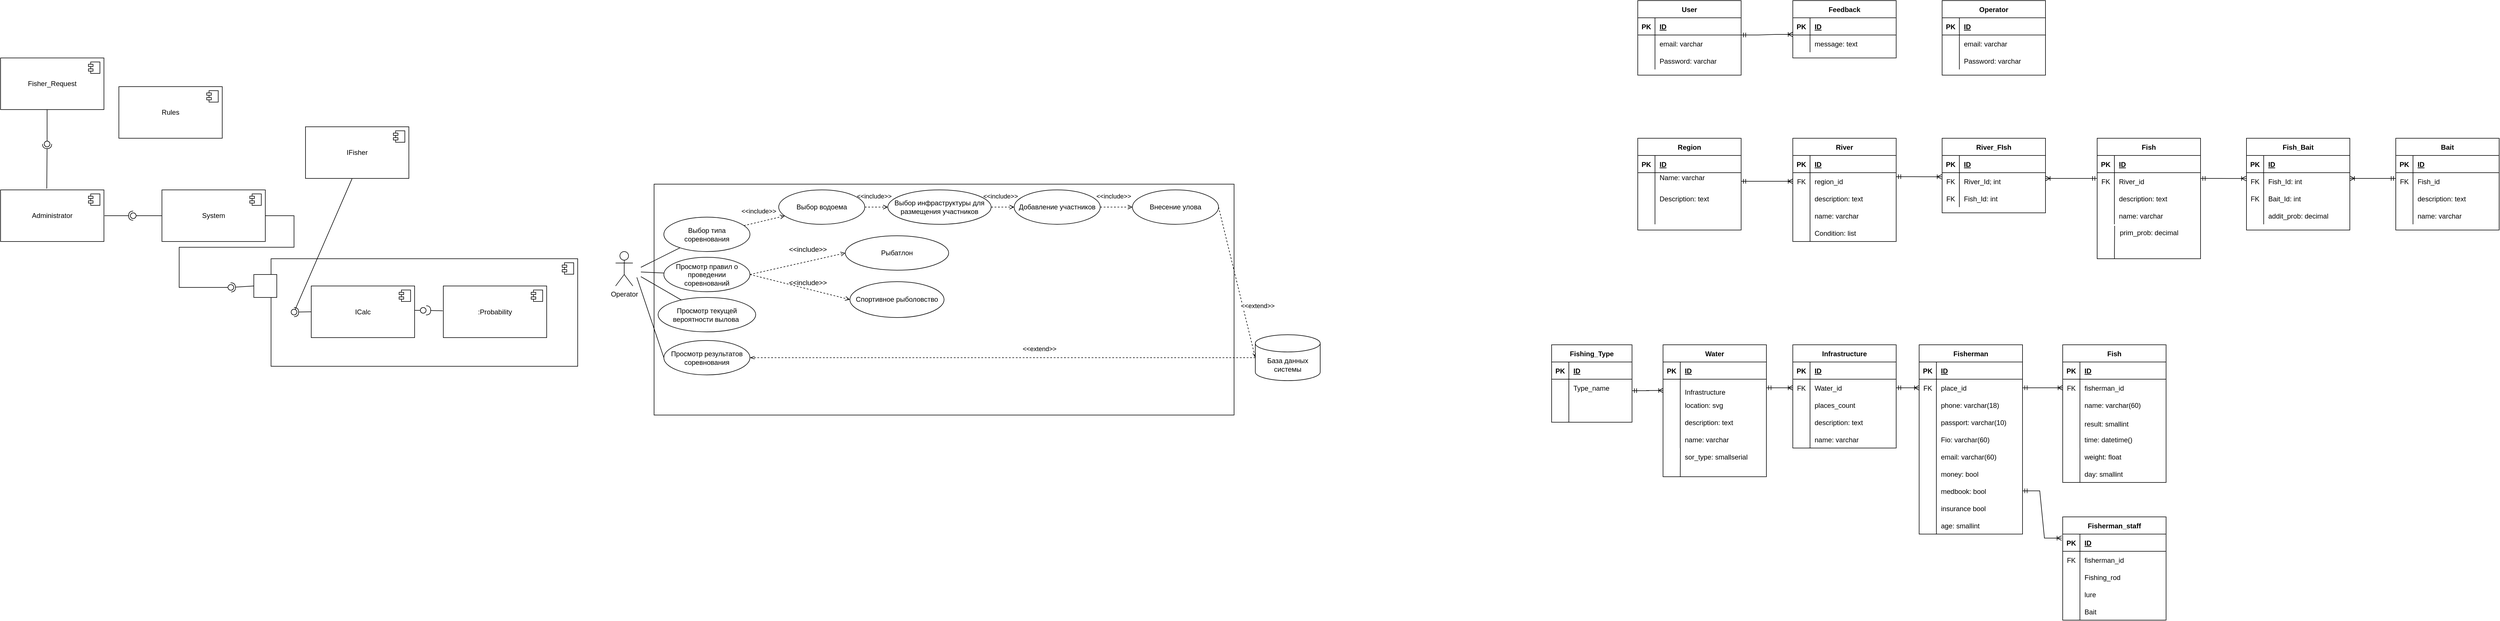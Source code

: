 <mxfile version="22.1.11" type="github">
  <diagram name="Страница — 1" id="-SL9HellZ9xqX9xCL2r0">
    <mxGraphModel dx="3719" dy="702" grid="1" gridSize="10" guides="1" tooltips="1" connect="1" arrows="1" fold="1" page="1" pageScale="1" pageWidth="827" pageHeight="1169" math="0" shadow="0">
      <root>
        <mxCell id="0" />
        <mxCell id="1" parent="0" />
        <mxCell id="qp1eqQBWXEsVc2W08G0i-68" value="" style="html=1;dropTarget=0;whiteSpace=wrap;" vertex="1" parent="1">
          <mxGeometry x="-2010" y="500" width="534" height="187.5" as="geometry" />
        </mxCell>
        <mxCell id="qp1eqQBWXEsVc2W08G0i-69" value="" style="shape=module;jettyWidth=8;jettyHeight=4;" vertex="1" parent="qp1eqQBWXEsVc2W08G0i-68">
          <mxGeometry x="1" width="20" height="20" relative="1" as="geometry">
            <mxPoint x="-27" y="7" as="offset" />
          </mxGeometry>
        </mxCell>
        <mxCell id="G4kQaVLNkli5xckNhFRa-36" value="" style="rounded=0;whiteSpace=wrap;html=1;" parent="1" vertex="1">
          <mxGeometry x="-1343" y="370" width="1010" height="402.5" as="geometry" />
        </mxCell>
        <mxCell id="e0JlcJvUwJ6osB07xNo9-1" value="User" style="shape=table;startSize=30;container=1;collapsible=1;childLayout=tableLayout;fixedRows=1;rowLines=0;fontStyle=1;align=center;resizeLast=1;" parent="1" vertex="1">
          <mxGeometry x="370" y="50" width="180" height="130" as="geometry" />
        </mxCell>
        <mxCell id="e0JlcJvUwJ6osB07xNo9-2" value="" style="shape=partialRectangle;collapsible=0;dropTarget=0;pointerEvents=0;fillColor=none;top=0;left=0;bottom=1;right=0;points=[[0,0.5],[1,0.5]];portConstraint=eastwest;" parent="e0JlcJvUwJ6osB07xNo9-1" vertex="1">
          <mxGeometry y="30" width="180" height="30" as="geometry" />
        </mxCell>
        <mxCell id="e0JlcJvUwJ6osB07xNo9-3" value="PK" style="shape=partialRectangle;connectable=0;fillColor=none;top=0;left=0;bottom=0;right=0;fontStyle=1;overflow=hidden;" parent="e0JlcJvUwJ6osB07xNo9-2" vertex="1">
          <mxGeometry width="30" height="30" as="geometry">
            <mxRectangle width="30" height="30" as="alternateBounds" />
          </mxGeometry>
        </mxCell>
        <mxCell id="e0JlcJvUwJ6osB07xNo9-4" value="ID" style="shape=partialRectangle;connectable=0;fillColor=none;top=0;left=0;bottom=0;right=0;align=left;spacingLeft=6;fontStyle=5;overflow=hidden;" parent="e0JlcJvUwJ6osB07xNo9-2" vertex="1">
          <mxGeometry x="30" width="150" height="30" as="geometry">
            <mxRectangle width="150" height="30" as="alternateBounds" />
          </mxGeometry>
        </mxCell>
        <mxCell id="e0JlcJvUwJ6osB07xNo9-5" value="" style="shape=partialRectangle;collapsible=0;dropTarget=0;pointerEvents=0;fillColor=none;top=0;left=0;bottom=0;right=0;points=[[0,0.5],[1,0.5]];portConstraint=eastwest;" parent="e0JlcJvUwJ6osB07xNo9-1" vertex="1">
          <mxGeometry y="60" width="180" height="30" as="geometry" />
        </mxCell>
        <mxCell id="e0JlcJvUwJ6osB07xNo9-6" value="" style="shape=partialRectangle;connectable=0;fillColor=none;top=0;left=0;bottom=0;right=0;editable=1;overflow=hidden;" parent="e0JlcJvUwJ6osB07xNo9-5" vertex="1">
          <mxGeometry width="30" height="30" as="geometry">
            <mxRectangle width="30" height="30" as="alternateBounds" />
          </mxGeometry>
        </mxCell>
        <mxCell id="e0JlcJvUwJ6osB07xNo9-7" value="email: varchar" style="shape=partialRectangle;connectable=0;fillColor=none;top=0;left=0;bottom=0;right=0;align=left;spacingLeft=6;overflow=hidden;" parent="e0JlcJvUwJ6osB07xNo9-5" vertex="1">
          <mxGeometry x="30" width="150" height="30" as="geometry">
            <mxRectangle width="150" height="30" as="alternateBounds" />
          </mxGeometry>
        </mxCell>
        <mxCell id="e0JlcJvUwJ6osB07xNo9-8" value="" style="shape=partialRectangle;collapsible=0;dropTarget=0;pointerEvents=0;fillColor=none;top=0;left=0;bottom=0;right=0;points=[[0,0.5],[1,0.5]];portConstraint=eastwest;" parent="e0JlcJvUwJ6osB07xNo9-1" vertex="1">
          <mxGeometry y="90" width="180" height="30" as="geometry" />
        </mxCell>
        <mxCell id="e0JlcJvUwJ6osB07xNo9-9" value="&#xa;&#xa;&lt;span style=&quot;color: rgb(0, 0, 0); font-family: helvetica; font-size: 12px; font-style: normal; font-weight: 400; letter-spacing: normal; text-align: left; text-indent: 0px; text-transform: none; word-spacing: 0px; background-color: rgb(248, 249, 250); display: inline; float: none;&quot;&gt;Password: varchar&lt;/span&gt;&#xa;&#xa;" style="shape=partialRectangle;connectable=0;fillColor=none;top=0;left=0;bottom=0;right=0;editable=1;overflow=hidden;" parent="e0JlcJvUwJ6osB07xNo9-8" vertex="1">
          <mxGeometry width="30" height="30" as="geometry">
            <mxRectangle width="30" height="30" as="alternateBounds" />
          </mxGeometry>
        </mxCell>
        <mxCell id="e0JlcJvUwJ6osB07xNo9-10" value="Password: varchar" style="shape=partialRectangle;connectable=0;fillColor=none;top=0;left=0;bottom=0;right=0;align=left;spacingLeft=6;overflow=hidden;" parent="e0JlcJvUwJ6osB07xNo9-8" vertex="1">
          <mxGeometry x="30" width="150" height="30" as="geometry">
            <mxRectangle width="150" height="30" as="alternateBounds" />
          </mxGeometry>
        </mxCell>
        <mxCell id="e0JlcJvUwJ6osB07xNo9-11" value="Feedback" style="shape=table;startSize=30;container=1;collapsible=1;childLayout=tableLayout;fixedRows=1;rowLines=0;fontStyle=1;align=center;resizeLast=1;" parent="1" vertex="1">
          <mxGeometry x="640" y="50" width="180" height="100" as="geometry" />
        </mxCell>
        <mxCell id="e0JlcJvUwJ6osB07xNo9-12" value="" style="shape=partialRectangle;collapsible=0;dropTarget=0;pointerEvents=0;fillColor=none;top=0;left=0;bottom=1;right=0;points=[[0,0.5],[1,0.5]];portConstraint=eastwest;" parent="e0JlcJvUwJ6osB07xNo9-11" vertex="1">
          <mxGeometry y="30" width="180" height="30" as="geometry" />
        </mxCell>
        <mxCell id="e0JlcJvUwJ6osB07xNo9-13" value="PK" style="shape=partialRectangle;connectable=0;fillColor=none;top=0;left=0;bottom=0;right=0;fontStyle=1;overflow=hidden;" parent="e0JlcJvUwJ6osB07xNo9-12" vertex="1">
          <mxGeometry width="30" height="30" as="geometry">
            <mxRectangle width="30" height="30" as="alternateBounds" />
          </mxGeometry>
        </mxCell>
        <mxCell id="e0JlcJvUwJ6osB07xNo9-14" value="ID" style="shape=partialRectangle;connectable=0;fillColor=none;top=0;left=0;bottom=0;right=0;align=left;spacingLeft=6;fontStyle=5;overflow=hidden;" parent="e0JlcJvUwJ6osB07xNo9-12" vertex="1">
          <mxGeometry x="30" width="150" height="30" as="geometry">
            <mxRectangle width="150" height="30" as="alternateBounds" />
          </mxGeometry>
        </mxCell>
        <mxCell id="e0JlcJvUwJ6osB07xNo9-15" value="" style="shape=partialRectangle;collapsible=0;dropTarget=0;pointerEvents=0;fillColor=none;top=0;left=0;bottom=0;right=0;points=[[0,0.5],[1,0.5]];portConstraint=eastwest;" parent="e0JlcJvUwJ6osB07xNo9-11" vertex="1">
          <mxGeometry y="60" width="180" height="30" as="geometry" />
        </mxCell>
        <mxCell id="e0JlcJvUwJ6osB07xNo9-16" value="" style="shape=partialRectangle;connectable=0;fillColor=none;top=0;left=0;bottom=0;right=0;editable=1;overflow=hidden;" parent="e0JlcJvUwJ6osB07xNo9-15" vertex="1">
          <mxGeometry width="30" height="30" as="geometry">
            <mxRectangle width="30" height="30" as="alternateBounds" />
          </mxGeometry>
        </mxCell>
        <mxCell id="e0JlcJvUwJ6osB07xNo9-17" value="message: text" style="shape=partialRectangle;connectable=0;fillColor=none;top=0;left=0;bottom=0;right=0;align=left;spacingLeft=6;overflow=hidden;" parent="e0JlcJvUwJ6osB07xNo9-15" vertex="1">
          <mxGeometry x="30" width="150" height="30" as="geometry">
            <mxRectangle width="150" height="30" as="alternateBounds" />
          </mxGeometry>
        </mxCell>
        <mxCell id="e0JlcJvUwJ6osB07xNo9-18" value="" style="shape=partialRectangle;connectable=0;fillColor=none;top=0;left=0;bottom=0;right=0;fontStyle=1;overflow=hidden;" parent="1" vertex="1">
          <mxGeometry x="850" y="60" width="30" height="20" as="geometry">
            <mxRectangle width="30" height="20" as="alternateBounds" />
          </mxGeometry>
        </mxCell>
        <mxCell id="e0JlcJvUwJ6osB07xNo9-19" value="" style="shape=partialRectangle;connectable=0;fillColor=none;top=0;left=0;bottom=0;right=0;editable=1;overflow=hidden;" parent="1" vertex="1">
          <mxGeometry x="850" y="80" width="30" height="20" as="geometry">
            <mxRectangle width="30" height="20" as="alternateBounds" />
          </mxGeometry>
        </mxCell>
        <mxCell id="e0JlcJvUwJ6osB07xNo9-20" value="Operator" style="shape=table;startSize=30;container=1;collapsible=1;childLayout=tableLayout;fixedRows=1;rowLines=0;fontStyle=1;align=center;resizeLast=1;" parent="1" vertex="1">
          <mxGeometry x="900" y="50" width="180" height="130" as="geometry" />
        </mxCell>
        <mxCell id="e0JlcJvUwJ6osB07xNo9-21" value="" style="shape=partialRectangle;collapsible=0;dropTarget=0;pointerEvents=0;fillColor=none;top=0;left=0;bottom=1;right=0;points=[[0,0.5],[1,0.5]];portConstraint=eastwest;" parent="e0JlcJvUwJ6osB07xNo9-20" vertex="1">
          <mxGeometry y="30" width="180" height="30" as="geometry" />
        </mxCell>
        <mxCell id="e0JlcJvUwJ6osB07xNo9-22" value="PK" style="shape=partialRectangle;connectable=0;fillColor=none;top=0;left=0;bottom=0;right=0;fontStyle=1;overflow=hidden;" parent="e0JlcJvUwJ6osB07xNo9-21" vertex="1">
          <mxGeometry width="30" height="30" as="geometry">
            <mxRectangle width="30" height="30" as="alternateBounds" />
          </mxGeometry>
        </mxCell>
        <mxCell id="e0JlcJvUwJ6osB07xNo9-23" value="ID" style="shape=partialRectangle;connectable=0;fillColor=none;top=0;left=0;bottom=0;right=0;align=left;spacingLeft=6;fontStyle=5;overflow=hidden;" parent="e0JlcJvUwJ6osB07xNo9-21" vertex="1">
          <mxGeometry x="30" width="150" height="30" as="geometry">
            <mxRectangle width="150" height="30" as="alternateBounds" />
          </mxGeometry>
        </mxCell>
        <mxCell id="e0JlcJvUwJ6osB07xNo9-24" value="" style="shape=partialRectangle;collapsible=0;dropTarget=0;pointerEvents=0;fillColor=none;top=0;left=0;bottom=0;right=0;points=[[0,0.5],[1,0.5]];portConstraint=eastwest;" parent="e0JlcJvUwJ6osB07xNo9-20" vertex="1">
          <mxGeometry y="60" width="180" height="30" as="geometry" />
        </mxCell>
        <mxCell id="e0JlcJvUwJ6osB07xNo9-25" value="" style="shape=partialRectangle;connectable=0;fillColor=none;top=0;left=0;bottom=0;right=0;editable=1;overflow=hidden;" parent="e0JlcJvUwJ6osB07xNo9-24" vertex="1">
          <mxGeometry width="30" height="30" as="geometry">
            <mxRectangle width="30" height="30" as="alternateBounds" />
          </mxGeometry>
        </mxCell>
        <mxCell id="e0JlcJvUwJ6osB07xNo9-26" value="email: varchar" style="shape=partialRectangle;connectable=0;fillColor=none;top=0;left=0;bottom=0;right=0;align=left;spacingLeft=6;overflow=hidden;" parent="e0JlcJvUwJ6osB07xNo9-24" vertex="1">
          <mxGeometry x="30" width="150" height="30" as="geometry">
            <mxRectangle width="150" height="30" as="alternateBounds" />
          </mxGeometry>
        </mxCell>
        <mxCell id="e0JlcJvUwJ6osB07xNo9-27" value="" style="shape=partialRectangle;collapsible=0;dropTarget=0;pointerEvents=0;fillColor=none;top=0;left=0;bottom=0;right=0;points=[[0,0.5],[1,0.5]];portConstraint=eastwest;" parent="e0JlcJvUwJ6osB07xNo9-20" vertex="1">
          <mxGeometry y="90" width="180" height="30" as="geometry" />
        </mxCell>
        <mxCell id="e0JlcJvUwJ6osB07xNo9-28" value="" style="shape=partialRectangle;connectable=0;fillColor=none;top=0;left=0;bottom=0;right=0;editable=1;overflow=hidden;" parent="e0JlcJvUwJ6osB07xNo9-27" vertex="1">
          <mxGeometry width="30" height="30" as="geometry">
            <mxRectangle width="30" height="30" as="alternateBounds" />
          </mxGeometry>
        </mxCell>
        <mxCell id="e0JlcJvUwJ6osB07xNo9-29" value="Password: varchar" style="shape=partialRectangle;connectable=0;fillColor=none;top=0;left=0;bottom=0;right=0;align=left;spacingLeft=6;overflow=hidden;" parent="e0JlcJvUwJ6osB07xNo9-27" vertex="1">
          <mxGeometry x="30" width="150" height="30" as="geometry">
            <mxRectangle width="150" height="30" as="alternateBounds" />
          </mxGeometry>
        </mxCell>
        <mxCell id="e0JlcJvUwJ6osB07xNo9-30" value="Region" style="shape=table;startSize=30;container=1;collapsible=1;childLayout=tableLayout;fixedRows=1;rowLines=0;fontStyle=1;align=center;resizeLast=1;" parent="1" vertex="1">
          <mxGeometry x="370" y="290" width="180" height="160" as="geometry" />
        </mxCell>
        <mxCell id="e0JlcJvUwJ6osB07xNo9-31" value="" style="shape=partialRectangle;collapsible=0;dropTarget=0;pointerEvents=0;fillColor=none;top=0;left=0;bottom=1;right=0;points=[[0,0.5],[1,0.5]];portConstraint=eastwest;" parent="e0JlcJvUwJ6osB07xNo9-30" vertex="1">
          <mxGeometry y="30" width="180" height="30" as="geometry" />
        </mxCell>
        <mxCell id="e0JlcJvUwJ6osB07xNo9-32" value="PK" style="shape=partialRectangle;connectable=0;fillColor=none;top=0;left=0;bottom=0;right=0;fontStyle=1;overflow=hidden;" parent="e0JlcJvUwJ6osB07xNo9-31" vertex="1">
          <mxGeometry width="30" height="30" as="geometry">
            <mxRectangle width="30" height="30" as="alternateBounds" />
          </mxGeometry>
        </mxCell>
        <mxCell id="e0JlcJvUwJ6osB07xNo9-33" value="ID" style="shape=partialRectangle;connectable=0;fillColor=none;top=0;left=0;bottom=0;right=0;align=left;spacingLeft=6;fontStyle=5;overflow=hidden;" parent="e0JlcJvUwJ6osB07xNo9-31" vertex="1">
          <mxGeometry x="30" width="150" height="30" as="geometry">
            <mxRectangle width="150" height="30" as="alternateBounds" />
          </mxGeometry>
        </mxCell>
        <mxCell id="e0JlcJvUwJ6osB07xNo9-34" value="" style="shape=partialRectangle;collapsible=0;dropTarget=0;pointerEvents=0;fillColor=none;top=0;left=0;bottom=0;right=0;points=[[0,0.5],[1,0.5]];portConstraint=eastwest;" parent="e0JlcJvUwJ6osB07xNo9-30" vertex="1">
          <mxGeometry y="60" width="180" height="30" as="geometry" />
        </mxCell>
        <mxCell id="e0JlcJvUwJ6osB07xNo9-35" value="" style="shape=partialRectangle;connectable=0;fillColor=none;top=0;left=0;bottom=0;right=0;editable=1;overflow=hidden;" parent="e0JlcJvUwJ6osB07xNo9-34" vertex="1">
          <mxGeometry width="30" height="30" as="geometry">
            <mxRectangle width="30" height="30" as="alternateBounds" />
          </mxGeometry>
        </mxCell>
        <mxCell id="e0JlcJvUwJ6osB07xNo9-36" value="Name: varchar&#xa;" style="shape=partialRectangle;connectable=0;fillColor=none;top=0;left=0;bottom=0;right=0;align=left;spacingLeft=6;overflow=hidden;" parent="e0JlcJvUwJ6osB07xNo9-34" vertex="1">
          <mxGeometry x="30" width="150" height="30" as="geometry">
            <mxRectangle width="150" height="30" as="alternateBounds" />
          </mxGeometry>
        </mxCell>
        <mxCell id="e0JlcJvUwJ6osB07xNo9-37" value="" style="shape=partialRectangle;collapsible=0;dropTarget=0;pointerEvents=0;fillColor=none;top=0;left=0;bottom=0;right=0;points=[[0,0.5],[1,0.5]];portConstraint=eastwest;" parent="e0JlcJvUwJ6osB07xNo9-30" vertex="1">
          <mxGeometry y="90" width="180" height="30" as="geometry" />
        </mxCell>
        <mxCell id="e0JlcJvUwJ6osB07xNo9-38" value="" style="shape=partialRectangle;connectable=0;fillColor=none;top=0;left=0;bottom=0;right=0;editable=1;overflow=hidden;" parent="e0JlcJvUwJ6osB07xNo9-37" vertex="1">
          <mxGeometry width="30" height="30" as="geometry">
            <mxRectangle width="30" height="30" as="alternateBounds" />
          </mxGeometry>
        </mxCell>
        <mxCell id="e0JlcJvUwJ6osB07xNo9-39" value="Description: text" style="shape=partialRectangle;connectable=0;fillColor=none;top=0;left=0;bottom=0;right=0;align=left;spacingLeft=6;overflow=hidden;" parent="e0JlcJvUwJ6osB07xNo9-37" vertex="1">
          <mxGeometry x="30" width="150" height="30" as="geometry">
            <mxRectangle width="150" height="30" as="alternateBounds" />
          </mxGeometry>
        </mxCell>
        <mxCell id="e0JlcJvUwJ6osB07xNo9-40" value="" style="shape=partialRectangle;collapsible=0;dropTarget=0;pointerEvents=0;fillColor=none;top=0;left=0;bottom=0;right=0;points=[[0,0.5],[1,0.5]];portConstraint=eastwest;" parent="e0JlcJvUwJ6osB07xNo9-30" vertex="1">
          <mxGeometry y="120" width="180" height="30" as="geometry" />
        </mxCell>
        <mxCell id="e0JlcJvUwJ6osB07xNo9-41" value="" style="shape=partialRectangle;connectable=0;fillColor=none;top=0;left=0;bottom=0;right=0;editable=1;overflow=hidden;" parent="e0JlcJvUwJ6osB07xNo9-40" vertex="1">
          <mxGeometry width="30" height="30" as="geometry">
            <mxRectangle width="30" height="30" as="alternateBounds" />
          </mxGeometry>
        </mxCell>
        <mxCell id="e0JlcJvUwJ6osB07xNo9-42" value="" style="shape=partialRectangle;connectable=0;fillColor=none;top=0;left=0;bottom=0;right=0;align=left;spacingLeft=6;overflow=hidden;" parent="e0JlcJvUwJ6osB07xNo9-40" vertex="1">
          <mxGeometry x="30" width="150" height="30" as="geometry">
            <mxRectangle width="150" height="30" as="alternateBounds" />
          </mxGeometry>
        </mxCell>
        <mxCell id="e0JlcJvUwJ6osB07xNo9-43" value="River" style="shape=table;startSize=30;container=1;collapsible=1;childLayout=tableLayout;fixedRows=1;rowLines=0;fontStyle=1;align=center;resizeLast=1;" parent="1" vertex="1">
          <mxGeometry x="640" y="290" width="180" height="180" as="geometry" />
        </mxCell>
        <mxCell id="e0JlcJvUwJ6osB07xNo9-44" value="" style="shape=partialRectangle;collapsible=0;dropTarget=0;pointerEvents=0;fillColor=none;top=0;left=0;bottom=1;right=0;points=[[0,0.5],[1,0.5]];portConstraint=eastwest;" parent="e0JlcJvUwJ6osB07xNo9-43" vertex="1">
          <mxGeometry y="30" width="180" height="30" as="geometry" />
        </mxCell>
        <mxCell id="e0JlcJvUwJ6osB07xNo9-45" value="PK" style="shape=partialRectangle;connectable=0;fillColor=none;top=0;left=0;bottom=0;right=0;fontStyle=1;overflow=hidden;" parent="e0JlcJvUwJ6osB07xNo9-44" vertex="1">
          <mxGeometry width="30" height="30" as="geometry">
            <mxRectangle width="30" height="30" as="alternateBounds" />
          </mxGeometry>
        </mxCell>
        <mxCell id="e0JlcJvUwJ6osB07xNo9-46" value="ID" style="shape=partialRectangle;connectable=0;fillColor=none;top=0;left=0;bottom=0;right=0;align=left;spacingLeft=6;fontStyle=5;overflow=hidden;" parent="e0JlcJvUwJ6osB07xNo9-44" vertex="1">
          <mxGeometry x="30" width="150" height="30" as="geometry">
            <mxRectangle width="150" height="30" as="alternateBounds" />
          </mxGeometry>
        </mxCell>
        <mxCell id="e0JlcJvUwJ6osB07xNo9-47" value="" style="shape=partialRectangle;collapsible=0;dropTarget=0;pointerEvents=0;fillColor=none;top=0;left=0;bottom=0;right=0;points=[[0,0.5],[1,0.5]];portConstraint=eastwest;" parent="e0JlcJvUwJ6osB07xNo9-43" vertex="1">
          <mxGeometry y="60" width="180" height="30" as="geometry" />
        </mxCell>
        <mxCell id="e0JlcJvUwJ6osB07xNo9-48" value="FK" style="shape=partialRectangle;connectable=0;fillColor=none;top=0;left=0;bottom=0;right=0;editable=1;overflow=hidden;" parent="e0JlcJvUwJ6osB07xNo9-47" vertex="1">
          <mxGeometry width="30" height="30" as="geometry">
            <mxRectangle width="30" height="30" as="alternateBounds" />
          </mxGeometry>
        </mxCell>
        <mxCell id="e0JlcJvUwJ6osB07xNo9-49" value="region_id" style="shape=partialRectangle;connectable=0;fillColor=none;top=0;left=0;bottom=0;right=0;align=left;spacingLeft=6;overflow=hidden;" parent="e0JlcJvUwJ6osB07xNo9-47" vertex="1">
          <mxGeometry x="30" width="150" height="30" as="geometry">
            <mxRectangle width="150" height="30" as="alternateBounds" />
          </mxGeometry>
        </mxCell>
        <mxCell id="e0JlcJvUwJ6osB07xNo9-50" value="" style="shape=partialRectangle;collapsible=0;dropTarget=0;pointerEvents=0;fillColor=none;top=0;left=0;bottom=0;right=0;points=[[0,0.5],[1,0.5]];portConstraint=eastwest;" parent="e0JlcJvUwJ6osB07xNo9-43" vertex="1">
          <mxGeometry y="90" width="180" height="30" as="geometry" />
        </mxCell>
        <mxCell id="e0JlcJvUwJ6osB07xNo9-51" value="" style="shape=partialRectangle;connectable=0;fillColor=none;top=0;left=0;bottom=0;right=0;editable=1;overflow=hidden;" parent="e0JlcJvUwJ6osB07xNo9-50" vertex="1">
          <mxGeometry width="30" height="30" as="geometry">
            <mxRectangle width="30" height="30" as="alternateBounds" />
          </mxGeometry>
        </mxCell>
        <mxCell id="e0JlcJvUwJ6osB07xNo9-52" value="description: text" style="shape=partialRectangle;connectable=0;fillColor=none;top=0;left=0;bottom=0;right=0;align=left;spacingLeft=6;overflow=hidden;" parent="e0JlcJvUwJ6osB07xNo9-50" vertex="1">
          <mxGeometry x="30" width="150" height="30" as="geometry">
            <mxRectangle width="150" height="30" as="alternateBounds" />
          </mxGeometry>
        </mxCell>
        <mxCell id="e0JlcJvUwJ6osB07xNo9-53" value="" style="shape=partialRectangle;collapsible=0;dropTarget=0;pointerEvents=0;fillColor=none;top=0;left=0;bottom=0;right=0;points=[[0,0.5],[1,0.5]];portConstraint=eastwest;" parent="e0JlcJvUwJ6osB07xNo9-43" vertex="1">
          <mxGeometry y="120" width="180" height="30" as="geometry" />
        </mxCell>
        <mxCell id="e0JlcJvUwJ6osB07xNo9-54" value="" style="shape=partialRectangle;connectable=0;fillColor=none;top=0;left=0;bottom=0;right=0;editable=1;overflow=hidden;" parent="e0JlcJvUwJ6osB07xNo9-53" vertex="1">
          <mxGeometry width="30" height="30" as="geometry">
            <mxRectangle width="30" height="30" as="alternateBounds" />
          </mxGeometry>
        </mxCell>
        <mxCell id="e0JlcJvUwJ6osB07xNo9-55" value="name: varchar" style="shape=partialRectangle;connectable=0;fillColor=none;top=0;left=0;bottom=0;right=0;align=left;spacingLeft=6;overflow=hidden;" parent="e0JlcJvUwJ6osB07xNo9-53" vertex="1">
          <mxGeometry x="30" width="150" height="30" as="geometry">
            <mxRectangle width="150" height="30" as="alternateBounds" />
          </mxGeometry>
        </mxCell>
        <mxCell id="e0JlcJvUwJ6osB07xNo9-56" value="" style="shape=partialRectangle;collapsible=0;dropTarget=0;pointerEvents=0;fillColor=none;top=0;left=0;bottom=0;right=0;points=[[0,0.5],[1,0.5]];portConstraint=eastwest;" parent="e0JlcJvUwJ6osB07xNo9-43" vertex="1">
          <mxGeometry y="150" width="180" height="30" as="geometry" />
        </mxCell>
        <mxCell id="e0JlcJvUwJ6osB07xNo9-57" value="" style="shape=partialRectangle;connectable=0;fillColor=none;top=0;left=0;bottom=0;right=0;editable=1;overflow=hidden;" parent="e0JlcJvUwJ6osB07xNo9-56" vertex="1">
          <mxGeometry width="30" height="30" as="geometry">
            <mxRectangle width="30" height="30" as="alternateBounds" />
          </mxGeometry>
        </mxCell>
        <mxCell id="e0JlcJvUwJ6osB07xNo9-58" value="Condition: list" style="shape=partialRectangle;connectable=0;fillColor=none;top=0;left=0;bottom=0;right=0;align=left;spacingLeft=6;overflow=hidden;" parent="e0JlcJvUwJ6osB07xNo9-56" vertex="1">
          <mxGeometry x="30" width="150" height="30" as="geometry">
            <mxRectangle width="150" height="30" as="alternateBounds" />
          </mxGeometry>
        </mxCell>
        <mxCell id="e0JlcJvUwJ6osB07xNo9-59" value="Fish" style="shape=table;startSize=30;container=1;collapsible=1;childLayout=tableLayout;fixedRows=1;rowLines=0;fontStyle=1;align=center;resizeLast=1;" parent="1" vertex="1">
          <mxGeometry x="1170" y="290" width="180" height="210" as="geometry" />
        </mxCell>
        <mxCell id="e0JlcJvUwJ6osB07xNo9-60" value="" style="shape=partialRectangle;collapsible=0;dropTarget=0;pointerEvents=0;fillColor=none;top=0;left=0;bottom=1;right=0;points=[[0,0.5],[1,0.5]];portConstraint=eastwest;" parent="e0JlcJvUwJ6osB07xNo9-59" vertex="1">
          <mxGeometry y="30" width="180" height="30" as="geometry" />
        </mxCell>
        <mxCell id="e0JlcJvUwJ6osB07xNo9-61" value="PK" style="shape=partialRectangle;connectable=0;fillColor=none;top=0;left=0;bottom=0;right=0;fontStyle=1;overflow=hidden;" parent="e0JlcJvUwJ6osB07xNo9-60" vertex="1">
          <mxGeometry width="30" height="30" as="geometry">
            <mxRectangle width="30" height="30" as="alternateBounds" />
          </mxGeometry>
        </mxCell>
        <mxCell id="e0JlcJvUwJ6osB07xNo9-62" value="ID" style="shape=partialRectangle;connectable=0;fillColor=none;top=0;left=0;bottom=0;right=0;align=left;spacingLeft=6;fontStyle=5;overflow=hidden;" parent="e0JlcJvUwJ6osB07xNo9-60" vertex="1">
          <mxGeometry x="30" width="150" height="30" as="geometry">
            <mxRectangle width="150" height="30" as="alternateBounds" />
          </mxGeometry>
        </mxCell>
        <mxCell id="e0JlcJvUwJ6osB07xNo9-63" value="" style="shape=partialRectangle;collapsible=0;dropTarget=0;pointerEvents=0;fillColor=none;top=0;left=0;bottom=0;right=0;points=[[0,0.5],[1,0.5]];portConstraint=eastwest;" parent="e0JlcJvUwJ6osB07xNo9-59" vertex="1">
          <mxGeometry y="60" width="180" height="30" as="geometry" />
        </mxCell>
        <mxCell id="e0JlcJvUwJ6osB07xNo9-64" value="FK" style="shape=partialRectangle;connectable=0;fillColor=none;top=0;left=0;bottom=0;right=0;editable=1;overflow=hidden;" parent="e0JlcJvUwJ6osB07xNo9-63" vertex="1">
          <mxGeometry width="30" height="30" as="geometry">
            <mxRectangle width="30" height="30" as="alternateBounds" />
          </mxGeometry>
        </mxCell>
        <mxCell id="e0JlcJvUwJ6osB07xNo9-65" value="River_id" style="shape=partialRectangle;connectable=0;fillColor=none;top=0;left=0;bottom=0;right=0;align=left;spacingLeft=6;overflow=hidden;" parent="e0JlcJvUwJ6osB07xNo9-63" vertex="1">
          <mxGeometry x="30" width="150" height="30" as="geometry">
            <mxRectangle width="150" height="30" as="alternateBounds" />
          </mxGeometry>
        </mxCell>
        <mxCell id="e0JlcJvUwJ6osB07xNo9-66" value="" style="shape=partialRectangle;collapsible=0;dropTarget=0;pointerEvents=0;fillColor=none;top=0;left=0;bottom=0;right=0;points=[[0,0.5],[1,0.5]];portConstraint=eastwest;" parent="e0JlcJvUwJ6osB07xNo9-59" vertex="1">
          <mxGeometry y="90" width="180" height="30" as="geometry" />
        </mxCell>
        <mxCell id="e0JlcJvUwJ6osB07xNo9-67" value="" style="shape=partialRectangle;connectable=0;fillColor=none;top=0;left=0;bottom=0;right=0;editable=1;overflow=hidden;" parent="e0JlcJvUwJ6osB07xNo9-66" vertex="1">
          <mxGeometry width="30" height="30" as="geometry">
            <mxRectangle width="30" height="30" as="alternateBounds" />
          </mxGeometry>
        </mxCell>
        <mxCell id="e0JlcJvUwJ6osB07xNo9-68" value="description: text" style="shape=partialRectangle;connectable=0;fillColor=none;top=0;left=0;bottom=0;right=0;align=left;spacingLeft=6;overflow=hidden;" parent="e0JlcJvUwJ6osB07xNo9-66" vertex="1">
          <mxGeometry x="30" width="150" height="30" as="geometry">
            <mxRectangle width="150" height="30" as="alternateBounds" />
          </mxGeometry>
        </mxCell>
        <mxCell id="e0JlcJvUwJ6osB07xNo9-69" value="" style="shape=partialRectangle;collapsible=0;dropTarget=0;pointerEvents=0;fillColor=none;top=0;left=0;bottom=0;right=0;points=[[0,0.5],[1,0.5]];portConstraint=eastwest;" parent="e0JlcJvUwJ6osB07xNo9-59" vertex="1">
          <mxGeometry y="120" width="180" height="30" as="geometry" />
        </mxCell>
        <mxCell id="e0JlcJvUwJ6osB07xNo9-70" value="" style="shape=partialRectangle;connectable=0;fillColor=none;top=0;left=0;bottom=0;right=0;editable=1;overflow=hidden;" parent="e0JlcJvUwJ6osB07xNo9-69" vertex="1">
          <mxGeometry width="30" height="30" as="geometry">
            <mxRectangle width="30" height="30" as="alternateBounds" />
          </mxGeometry>
        </mxCell>
        <mxCell id="e0JlcJvUwJ6osB07xNo9-71" value="name: varchar" style="shape=partialRectangle;connectable=0;fillColor=none;top=0;left=0;bottom=0;right=0;align=left;spacingLeft=6;overflow=hidden;" parent="e0JlcJvUwJ6osB07xNo9-69" vertex="1">
          <mxGeometry x="30" width="150" height="30" as="geometry">
            <mxRectangle width="150" height="30" as="alternateBounds" />
          </mxGeometry>
        </mxCell>
        <mxCell id="e0JlcJvUwJ6osB07xNo9-72" value="Bait" style="shape=table;startSize=30;container=1;collapsible=1;childLayout=tableLayout;fixedRows=1;rowLines=0;fontStyle=1;align=center;resizeLast=1;" parent="1" vertex="1">
          <mxGeometry x="1690" y="290" width="180" height="160" as="geometry" />
        </mxCell>
        <mxCell id="e0JlcJvUwJ6osB07xNo9-73" value="" style="shape=partialRectangle;collapsible=0;dropTarget=0;pointerEvents=0;fillColor=none;top=0;left=0;bottom=1;right=0;points=[[0,0.5],[1,0.5]];portConstraint=eastwest;" parent="e0JlcJvUwJ6osB07xNo9-72" vertex="1">
          <mxGeometry y="30" width="180" height="30" as="geometry" />
        </mxCell>
        <mxCell id="e0JlcJvUwJ6osB07xNo9-74" value="PK" style="shape=partialRectangle;connectable=0;fillColor=none;top=0;left=0;bottom=0;right=0;fontStyle=1;overflow=hidden;" parent="e0JlcJvUwJ6osB07xNo9-73" vertex="1">
          <mxGeometry width="30" height="30" as="geometry">
            <mxRectangle width="30" height="30" as="alternateBounds" />
          </mxGeometry>
        </mxCell>
        <mxCell id="e0JlcJvUwJ6osB07xNo9-75" value="ID" style="shape=partialRectangle;connectable=0;fillColor=none;top=0;left=0;bottom=0;right=0;align=left;spacingLeft=6;fontStyle=5;overflow=hidden;" parent="e0JlcJvUwJ6osB07xNo9-73" vertex="1">
          <mxGeometry x="30" width="150" height="30" as="geometry">
            <mxRectangle width="150" height="30" as="alternateBounds" />
          </mxGeometry>
        </mxCell>
        <mxCell id="e0JlcJvUwJ6osB07xNo9-76" value="" style="shape=partialRectangle;collapsible=0;dropTarget=0;pointerEvents=0;fillColor=none;top=0;left=0;bottom=0;right=0;points=[[0,0.5],[1,0.5]];portConstraint=eastwest;" parent="e0JlcJvUwJ6osB07xNo9-72" vertex="1">
          <mxGeometry y="60" width="180" height="30" as="geometry" />
        </mxCell>
        <mxCell id="e0JlcJvUwJ6osB07xNo9-77" value="FK" style="shape=partialRectangle;connectable=0;fillColor=none;top=0;left=0;bottom=0;right=0;editable=1;overflow=hidden;" parent="e0JlcJvUwJ6osB07xNo9-76" vertex="1">
          <mxGeometry width="30" height="30" as="geometry">
            <mxRectangle width="30" height="30" as="alternateBounds" />
          </mxGeometry>
        </mxCell>
        <mxCell id="e0JlcJvUwJ6osB07xNo9-78" value="Fish_id" style="shape=partialRectangle;connectable=0;fillColor=none;top=0;left=0;bottom=0;right=0;align=left;spacingLeft=6;overflow=hidden;" parent="e0JlcJvUwJ6osB07xNo9-76" vertex="1">
          <mxGeometry x="30" width="150" height="30" as="geometry">
            <mxRectangle width="150" height="30" as="alternateBounds" />
          </mxGeometry>
        </mxCell>
        <mxCell id="e0JlcJvUwJ6osB07xNo9-79" value="" style="shape=partialRectangle;collapsible=0;dropTarget=0;pointerEvents=0;fillColor=none;top=0;left=0;bottom=0;right=0;points=[[0,0.5],[1,0.5]];portConstraint=eastwest;" parent="e0JlcJvUwJ6osB07xNo9-72" vertex="1">
          <mxGeometry y="90" width="180" height="30" as="geometry" />
        </mxCell>
        <mxCell id="e0JlcJvUwJ6osB07xNo9-80" value="" style="shape=partialRectangle;connectable=0;fillColor=none;top=0;left=0;bottom=0;right=0;editable=1;overflow=hidden;" parent="e0JlcJvUwJ6osB07xNo9-79" vertex="1">
          <mxGeometry width="30" height="30" as="geometry">
            <mxRectangle width="30" height="30" as="alternateBounds" />
          </mxGeometry>
        </mxCell>
        <mxCell id="e0JlcJvUwJ6osB07xNo9-81" value="description: text" style="shape=partialRectangle;connectable=0;fillColor=none;top=0;left=0;bottom=0;right=0;align=left;spacingLeft=6;overflow=hidden;" parent="e0JlcJvUwJ6osB07xNo9-79" vertex="1">
          <mxGeometry x="30" width="150" height="30" as="geometry">
            <mxRectangle width="150" height="30" as="alternateBounds" />
          </mxGeometry>
        </mxCell>
        <mxCell id="e0JlcJvUwJ6osB07xNo9-82" value="" style="shape=partialRectangle;collapsible=0;dropTarget=0;pointerEvents=0;fillColor=none;top=0;left=0;bottom=0;right=0;points=[[0,0.5],[1,0.5]];portConstraint=eastwest;" parent="e0JlcJvUwJ6osB07xNo9-72" vertex="1">
          <mxGeometry y="120" width="180" height="30" as="geometry" />
        </mxCell>
        <mxCell id="e0JlcJvUwJ6osB07xNo9-83" value="" style="shape=partialRectangle;connectable=0;fillColor=none;top=0;left=0;bottom=0;right=0;editable=1;overflow=hidden;" parent="e0JlcJvUwJ6osB07xNo9-82" vertex="1">
          <mxGeometry width="30" height="30" as="geometry">
            <mxRectangle width="30" height="30" as="alternateBounds" />
          </mxGeometry>
        </mxCell>
        <mxCell id="e0JlcJvUwJ6osB07xNo9-84" value="name: varchar" style="shape=partialRectangle;connectable=0;fillColor=none;top=0;left=0;bottom=0;right=0;align=left;spacingLeft=6;overflow=hidden;" parent="e0JlcJvUwJ6osB07xNo9-82" vertex="1">
          <mxGeometry x="30" width="150" height="30" as="geometry">
            <mxRectangle width="150" height="30" as="alternateBounds" />
          </mxGeometry>
        </mxCell>
        <mxCell id="e0JlcJvUwJ6osB07xNo9-85" value="" style="edgeStyle=entityRelationEdgeStyle;fontSize=12;html=1;endArrow=ERoneToMany;startArrow=ERmandOne;rounded=0;exitX=1;exitY=0.5;exitDx=0;exitDy=0;" parent="1" source="e0JlcJvUwJ6osB07xNo9-34" edge="1">
          <mxGeometry width="100" height="100" relative="1" as="geometry">
            <mxPoint x="550" y="370" as="sourcePoint" />
            <mxPoint x="640" y="365" as="targetPoint" />
          </mxGeometry>
        </mxCell>
        <mxCell id="e0JlcJvUwJ6osB07xNo9-86" value="" style="edgeStyle=entityRelationEdgeStyle;fontSize=12;html=1;endArrow=ERoneToMany;startArrow=ERmandOne;rounded=0;" parent="1" edge="1">
          <mxGeometry width="100" height="100" relative="1" as="geometry">
            <mxPoint x="550" y="110" as="sourcePoint" />
            <mxPoint x="640" y="109" as="targetPoint" />
          </mxGeometry>
        </mxCell>
        <mxCell id="e0JlcJvUwJ6osB07xNo9-87" value="River_FIsh" style="shape=table;startSize=30;container=1;collapsible=1;childLayout=tableLayout;fixedRows=1;rowLines=0;fontStyle=1;align=center;resizeLast=1;" parent="1" vertex="1">
          <mxGeometry x="900" y="290" width="180" height="130" as="geometry" />
        </mxCell>
        <mxCell id="e0JlcJvUwJ6osB07xNo9-88" value="" style="shape=partialRectangle;collapsible=0;dropTarget=0;pointerEvents=0;fillColor=none;top=0;left=0;bottom=1;right=0;points=[[0,0.5],[1,0.5]];portConstraint=eastwest;" parent="e0JlcJvUwJ6osB07xNo9-87" vertex="1">
          <mxGeometry y="30" width="180" height="30" as="geometry" />
        </mxCell>
        <mxCell id="e0JlcJvUwJ6osB07xNo9-89" value="PK" style="shape=partialRectangle;connectable=0;fillColor=none;top=0;left=0;bottom=0;right=0;fontStyle=1;overflow=hidden;" parent="e0JlcJvUwJ6osB07xNo9-88" vertex="1">
          <mxGeometry width="30" height="30" as="geometry">
            <mxRectangle width="30" height="30" as="alternateBounds" />
          </mxGeometry>
        </mxCell>
        <mxCell id="e0JlcJvUwJ6osB07xNo9-90" value="ID" style="shape=partialRectangle;connectable=0;fillColor=none;top=0;left=0;bottom=0;right=0;align=left;spacingLeft=6;fontStyle=5;overflow=hidden;" parent="e0JlcJvUwJ6osB07xNo9-88" vertex="1">
          <mxGeometry x="30" width="150" height="30" as="geometry">
            <mxRectangle width="150" height="30" as="alternateBounds" />
          </mxGeometry>
        </mxCell>
        <mxCell id="e0JlcJvUwJ6osB07xNo9-91" value="" style="shape=partialRectangle;collapsible=0;dropTarget=0;pointerEvents=0;fillColor=none;top=0;left=0;bottom=0;right=0;points=[[0,0.5],[1,0.5]];portConstraint=eastwest;" parent="e0JlcJvUwJ6osB07xNo9-87" vertex="1">
          <mxGeometry y="60" width="180" height="30" as="geometry" />
        </mxCell>
        <mxCell id="e0JlcJvUwJ6osB07xNo9-92" value="FK" style="shape=partialRectangle;connectable=0;fillColor=none;top=0;left=0;bottom=0;right=0;editable=1;overflow=hidden;" parent="e0JlcJvUwJ6osB07xNo9-91" vertex="1">
          <mxGeometry width="30" height="30" as="geometry">
            <mxRectangle width="30" height="30" as="alternateBounds" />
          </mxGeometry>
        </mxCell>
        <mxCell id="e0JlcJvUwJ6osB07xNo9-93" value="River_Id; int" style="shape=partialRectangle;connectable=0;fillColor=none;top=0;left=0;bottom=0;right=0;align=left;spacingLeft=6;overflow=hidden;" parent="e0JlcJvUwJ6osB07xNo9-91" vertex="1">
          <mxGeometry x="30" width="150" height="30" as="geometry">
            <mxRectangle width="150" height="30" as="alternateBounds" />
          </mxGeometry>
        </mxCell>
        <mxCell id="e0JlcJvUwJ6osB07xNo9-94" value="" style="shape=partialRectangle;collapsible=0;dropTarget=0;pointerEvents=0;fillColor=none;top=0;left=0;bottom=0;right=0;points=[[0,0.5],[1,0.5]];portConstraint=eastwest;" parent="e0JlcJvUwJ6osB07xNo9-87" vertex="1">
          <mxGeometry y="90" width="180" height="30" as="geometry" />
        </mxCell>
        <mxCell id="e0JlcJvUwJ6osB07xNo9-95" value="FK" style="shape=partialRectangle;connectable=0;fillColor=none;top=0;left=0;bottom=0;right=0;editable=1;overflow=hidden;" parent="e0JlcJvUwJ6osB07xNo9-94" vertex="1">
          <mxGeometry width="30" height="30" as="geometry">
            <mxRectangle width="30" height="30" as="alternateBounds" />
          </mxGeometry>
        </mxCell>
        <mxCell id="e0JlcJvUwJ6osB07xNo9-96" value="Fish_Id: int" style="shape=partialRectangle;connectable=0;fillColor=none;top=0;left=0;bottom=0;right=0;align=left;spacingLeft=6;overflow=hidden;" parent="e0JlcJvUwJ6osB07xNo9-94" vertex="1">
          <mxGeometry x="30" width="150" height="30" as="geometry">
            <mxRectangle width="150" height="30" as="alternateBounds" />
          </mxGeometry>
        </mxCell>
        <mxCell id="e0JlcJvUwJ6osB07xNo9-97" value="Fish_Bait" style="shape=table;startSize=30;container=1;collapsible=1;childLayout=tableLayout;fixedRows=1;rowLines=0;fontStyle=1;align=center;resizeLast=1;" parent="1" vertex="1">
          <mxGeometry x="1430" y="290" width="180" height="160" as="geometry" />
        </mxCell>
        <mxCell id="e0JlcJvUwJ6osB07xNo9-98" value="" style="shape=partialRectangle;collapsible=0;dropTarget=0;pointerEvents=0;fillColor=none;top=0;left=0;bottom=1;right=0;points=[[0,0.5],[1,0.5]];portConstraint=eastwest;" parent="e0JlcJvUwJ6osB07xNo9-97" vertex="1">
          <mxGeometry y="30" width="180" height="30" as="geometry" />
        </mxCell>
        <mxCell id="e0JlcJvUwJ6osB07xNo9-99" value="PK" style="shape=partialRectangle;connectable=0;fillColor=none;top=0;left=0;bottom=0;right=0;fontStyle=1;overflow=hidden;" parent="e0JlcJvUwJ6osB07xNo9-98" vertex="1">
          <mxGeometry width="30" height="30" as="geometry">
            <mxRectangle width="30" height="30" as="alternateBounds" />
          </mxGeometry>
        </mxCell>
        <mxCell id="e0JlcJvUwJ6osB07xNo9-100" value="ID" style="shape=partialRectangle;connectable=0;fillColor=none;top=0;left=0;bottom=0;right=0;align=left;spacingLeft=6;fontStyle=5;overflow=hidden;" parent="e0JlcJvUwJ6osB07xNo9-98" vertex="1">
          <mxGeometry x="30" width="150" height="30" as="geometry">
            <mxRectangle width="150" height="30" as="alternateBounds" />
          </mxGeometry>
        </mxCell>
        <mxCell id="e0JlcJvUwJ6osB07xNo9-101" value="" style="shape=partialRectangle;collapsible=0;dropTarget=0;pointerEvents=0;fillColor=none;top=0;left=0;bottom=0;right=0;points=[[0,0.5],[1,0.5]];portConstraint=eastwest;" parent="e0JlcJvUwJ6osB07xNo9-97" vertex="1">
          <mxGeometry y="60" width="180" height="30" as="geometry" />
        </mxCell>
        <mxCell id="e0JlcJvUwJ6osB07xNo9-102" value="FK" style="shape=partialRectangle;connectable=0;fillColor=none;top=0;left=0;bottom=0;right=0;editable=1;overflow=hidden;" parent="e0JlcJvUwJ6osB07xNo9-101" vertex="1">
          <mxGeometry width="30" height="30" as="geometry">
            <mxRectangle width="30" height="30" as="alternateBounds" />
          </mxGeometry>
        </mxCell>
        <mxCell id="e0JlcJvUwJ6osB07xNo9-103" value="Fish_Id: int" style="shape=partialRectangle;connectable=0;fillColor=none;top=0;left=0;bottom=0;right=0;align=left;spacingLeft=6;overflow=hidden;" parent="e0JlcJvUwJ6osB07xNo9-101" vertex="1">
          <mxGeometry x="30" width="150" height="30" as="geometry">
            <mxRectangle width="150" height="30" as="alternateBounds" />
          </mxGeometry>
        </mxCell>
        <mxCell id="e0JlcJvUwJ6osB07xNo9-104" value="" style="shape=partialRectangle;collapsible=0;dropTarget=0;pointerEvents=0;fillColor=none;top=0;left=0;bottom=0;right=0;points=[[0,0.5],[1,0.5]];portConstraint=eastwest;" parent="e0JlcJvUwJ6osB07xNo9-97" vertex="1">
          <mxGeometry y="90" width="180" height="30" as="geometry" />
        </mxCell>
        <mxCell id="e0JlcJvUwJ6osB07xNo9-105" value="FK" style="shape=partialRectangle;connectable=0;fillColor=none;top=0;left=0;bottom=0;right=0;editable=1;overflow=hidden;" parent="e0JlcJvUwJ6osB07xNo9-104" vertex="1">
          <mxGeometry width="30" height="30" as="geometry">
            <mxRectangle width="30" height="30" as="alternateBounds" />
          </mxGeometry>
        </mxCell>
        <mxCell id="e0JlcJvUwJ6osB07xNo9-106" value="Bait_Id: int" style="shape=partialRectangle;connectable=0;fillColor=none;top=0;left=0;bottom=0;right=0;align=left;spacingLeft=6;overflow=hidden;" parent="e0JlcJvUwJ6osB07xNo9-104" vertex="1">
          <mxGeometry x="30" width="150" height="30" as="geometry">
            <mxRectangle width="150" height="30" as="alternateBounds" />
          </mxGeometry>
        </mxCell>
        <mxCell id="e0JlcJvUwJ6osB07xNo9-107" value="" style="shape=partialRectangle;collapsible=0;dropTarget=0;pointerEvents=0;fillColor=none;top=0;left=0;bottom=0;right=0;points=[[0,0.5],[1,0.5]];portConstraint=eastwest;" parent="e0JlcJvUwJ6osB07xNo9-97" vertex="1">
          <mxGeometry y="120" width="180" height="30" as="geometry" />
        </mxCell>
        <mxCell id="e0JlcJvUwJ6osB07xNo9-108" value="" style="shape=partialRectangle;connectable=0;fillColor=none;top=0;left=0;bottom=0;right=0;editable=1;overflow=hidden;" parent="e0JlcJvUwJ6osB07xNo9-107" vertex="1">
          <mxGeometry width="30" height="30" as="geometry">
            <mxRectangle width="30" height="30" as="alternateBounds" />
          </mxGeometry>
        </mxCell>
        <mxCell id="e0JlcJvUwJ6osB07xNo9-109" value="addit_prob: decimal" style="shape=partialRectangle;connectable=0;fillColor=none;top=0;left=0;bottom=0;right=0;align=left;spacingLeft=6;overflow=hidden;" parent="e0JlcJvUwJ6osB07xNo9-107" vertex="1">
          <mxGeometry x="30" width="150" height="30" as="geometry">
            <mxRectangle width="150" height="30" as="alternateBounds" />
          </mxGeometry>
        </mxCell>
        <mxCell id="e0JlcJvUwJ6osB07xNo9-110" value="" style="fontSize=12;html=1;endArrow=ERoneToMany;startArrow=ERmandOne;rounded=0;" parent="1" edge="1">
          <mxGeometry width="100" height="100" relative="1" as="geometry">
            <mxPoint x="1170" y="360" as="sourcePoint" />
            <mxPoint x="1080" y="360" as="targetPoint" />
          </mxGeometry>
        </mxCell>
        <mxCell id="e0JlcJvUwJ6osB07xNo9-111" value="" style="edgeStyle=entityRelationEdgeStyle;fontSize=12;html=1;endArrow=ERoneToMany;startArrow=ERmandOne;rounded=0;entryX=-0.003;entryY=0.239;entryDx=0;entryDy=0;entryPerimeter=0;" parent="1" target="e0JlcJvUwJ6osB07xNo9-91" edge="1">
          <mxGeometry width="100" height="100" relative="1" as="geometry">
            <mxPoint x="820" y="357" as="sourcePoint" />
            <mxPoint x="920" y="357" as="targetPoint" />
          </mxGeometry>
        </mxCell>
        <mxCell id="e0JlcJvUwJ6osB07xNo9-112" value="" style="edgeStyle=entityRelationEdgeStyle;fontSize=12;html=1;endArrow=ERoneToMany;startArrow=ERmandOne;rounded=0;entryX=-0.003;entryY=0.239;entryDx=0;entryDy=0;entryPerimeter=0;" parent="1" edge="1">
          <mxGeometry width="100" height="100" relative="1" as="geometry">
            <mxPoint x="1350" y="360" as="sourcePoint" />
            <mxPoint x="1429.46" y="360.17" as="targetPoint" />
          </mxGeometry>
        </mxCell>
        <mxCell id="e0JlcJvUwJ6osB07xNo9-113" value="" style="fontSize=12;html=1;endArrow=ERoneToMany;startArrow=ERmandOne;rounded=0;" parent="1" edge="1">
          <mxGeometry width="100" height="100" relative="1" as="geometry">
            <mxPoint x="1690" y="360" as="sourcePoint" />
            <mxPoint x="1610" y="360" as="targetPoint" />
          </mxGeometry>
        </mxCell>
        <mxCell id="e0JlcJvUwJ6osB07xNo9-114" value="" style="endArrow=none;html=1;rounded=0;entryX=0.169;entryY=1.087;entryDx=0;entryDy=0;entryPerimeter=0;" parent="1" target="e0JlcJvUwJ6osB07xNo9-69" edge="1">
          <mxGeometry width="50" height="50" relative="1" as="geometry">
            <mxPoint x="1200" y="500" as="sourcePoint" />
            <mxPoint x="1340" y="280" as="targetPoint" />
          </mxGeometry>
        </mxCell>
        <mxCell id="e0JlcJvUwJ6osB07xNo9-115" value="prim_prob: decimal" style="text;html=1;align=center;verticalAlign=middle;resizable=0;points=[];autosize=1;strokeColor=none;fillColor=none;" parent="1" vertex="1">
          <mxGeometry x="1195" y="440" width="130" height="30" as="geometry" />
        </mxCell>
        <mxCell id="e0JlcJvUwJ6osB07xNo9-137" value="Water" style="shape=table;startSize=30;container=1;collapsible=1;childLayout=tableLayout;fixedRows=1;rowLines=0;fontStyle=1;align=center;resizeLast=1;" parent="1" vertex="1">
          <mxGeometry x="414" y="650" width="180" height="230" as="geometry" />
        </mxCell>
        <mxCell id="e0JlcJvUwJ6osB07xNo9-138" value="" style="shape=partialRectangle;collapsible=0;dropTarget=0;pointerEvents=0;fillColor=none;top=0;left=0;bottom=1;right=0;points=[[0,0.5],[1,0.5]];portConstraint=eastwest;" parent="e0JlcJvUwJ6osB07xNo9-137" vertex="1">
          <mxGeometry y="30" width="180" height="30" as="geometry" />
        </mxCell>
        <mxCell id="e0JlcJvUwJ6osB07xNo9-139" value="PK" style="shape=partialRectangle;connectable=0;fillColor=none;top=0;left=0;bottom=0;right=0;fontStyle=1;overflow=hidden;" parent="e0JlcJvUwJ6osB07xNo9-138" vertex="1">
          <mxGeometry width="30" height="30" as="geometry">
            <mxRectangle width="30" height="30" as="alternateBounds" />
          </mxGeometry>
        </mxCell>
        <mxCell id="e0JlcJvUwJ6osB07xNo9-140" value="ID" style="shape=partialRectangle;connectable=0;fillColor=none;top=0;left=0;bottom=0;right=0;align=left;spacingLeft=6;fontStyle=5;overflow=hidden;" parent="e0JlcJvUwJ6osB07xNo9-138" vertex="1">
          <mxGeometry x="30" width="150" height="30" as="geometry">
            <mxRectangle width="150" height="30" as="alternateBounds" />
          </mxGeometry>
        </mxCell>
        <mxCell id="e0JlcJvUwJ6osB07xNo9-150" value="" style="shape=partialRectangle;collapsible=0;dropTarget=0;pointerEvents=0;fillColor=none;top=0;left=0;bottom=0;right=0;points=[[0,0.5],[1,0.5]];portConstraint=eastwest;" parent="e0JlcJvUwJ6osB07xNo9-137" vertex="1">
          <mxGeometry y="60" width="180" height="30" as="geometry" />
        </mxCell>
        <mxCell id="e0JlcJvUwJ6osB07xNo9-151" value="" style="shape=partialRectangle;connectable=0;fillColor=none;top=0;left=0;bottom=0;right=0;editable=1;overflow=hidden;" parent="e0JlcJvUwJ6osB07xNo9-150" vertex="1">
          <mxGeometry width="30" height="30" as="geometry">
            <mxRectangle width="30" height="30" as="alternateBounds" />
          </mxGeometry>
        </mxCell>
        <mxCell id="e0JlcJvUwJ6osB07xNo9-152" value="&#xa;Infrastructure" style="shape=partialRectangle;connectable=0;fillColor=none;top=0;left=0;bottom=0;right=0;align=left;spacingLeft=6;overflow=hidden;" parent="e0JlcJvUwJ6osB07xNo9-150" vertex="1">
          <mxGeometry x="30" width="150" height="30" as="geometry">
            <mxRectangle width="150" height="30" as="alternateBounds" />
          </mxGeometry>
        </mxCell>
        <mxCell id="e0JlcJvUwJ6osB07xNo9-141" value="" style="shape=partialRectangle;collapsible=0;dropTarget=0;pointerEvents=0;fillColor=none;top=0;left=0;bottom=0;right=0;points=[[0,0.5],[1,0.5]];portConstraint=eastwest;" parent="e0JlcJvUwJ6osB07xNo9-137" vertex="1">
          <mxGeometry y="90" width="180" height="30" as="geometry" />
        </mxCell>
        <mxCell id="e0JlcJvUwJ6osB07xNo9-142" value="" style="shape=partialRectangle;connectable=0;fillColor=none;top=0;left=0;bottom=0;right=0;editable=1;overflow=hidden;" parent="e0JlcJvUwJ6osB07xNo9-141" vertex="1">
          <mxGeometry width="30" height="30" as="geometry">
            <mxRectangle width="30" height="30" as="alternateBounds" />
          </mxGeometry>
        </mxCell>
        <mxCell id="e0JlcJvUwJ6osB07xNo9-143" value="location: svg" style="shape=partialRectangle;connectable=0;fillColor=none;top=0;left=0;bottom=0;right=0;align=left;spacingLeft=6;overflow=hidden;" parent="e0JlcJvUwJ6osB07xNo9-141" vertex="1">
          <mxGeometry x="30" width="150" height="30" as="geometry">
            <mxRectangle width="150" height="30" as="alternateBounds" />
          </mxGeometry>
        </mxCell>
        <mxCell id="e0JlcJvUwJ6osB07xNo9-144" value="" style="shape=partialRectangle;collapsible=0;dropTarget=0;pointerEvents=0;fillColor=none;top=0;left=0;bottom=0;right=0;points=[[0,0.5],[1,0.5]];portConstraint=eastwest;" parent="e0JlcJvUwJ6osB07xNo9-137" vertex="1">
          <mxGeometry y="120" width="180" height="30" as="geometry" />
        </mxCell>
        <mxCell id="e0JlcJvUwJ6osB07xNo9-145" value="" style="shape=partialRectangle;connectable=0;fillColor=none;top=0;left=0;bottom=0;right=0;editable=1;overflow=hidden;" parent="e0JlcJvUwJ6osB07xNo9-144" vertex="1">
          <mxGeometry width="30" height="30" as="geometry">
            <mxRectangle width="30" height="30" as="alternateBounds" />
          </mxGeometry>
        </mxCell>
        <mxCell id="e0JlcJvUwJ6osB07xNo9-146" value="description: text" style="shape=partialRectangle;connectable=0;fillColor=none;top=0;left=0;bottom=0;right=0;align=left;spacingLeft=6;overflow=hidden;" parent="e0JlcJvUwJ6osB07xNo9-144" vertex="1">
          <mxGeometry x="30" width="150" height="30" as="geometry">
            <mxRectangle width="150" height="30" as="alternateBounds" />
          </mxGeometry>
        </mxCell>
        <mxCell id="e0JlcJvUwJ6osB07xNo9-147" value="" style="shape=partialRectangle;collapsible=0;dropTarget=0;pointerEvents=0;fillColor=none;top=0;left=0;bottom=0;right=0;points=[[0,0.5],[1,0.5]];portConstraint=eastwest;" parent="e0JlcJvUwJ6osB07xNo9-137" vertex="1">
          <mxGeometry y="150" width="180" height="30" as="geometry" />
        </mxCell>
        <mxCell id="e0JlcJvUwJ6osB07xNo9-148" value="" style="shape=partialRectangle;connectable=0;fillColor=none;top=0;left=0;bottom=0;right=0;editable=1;overflow=hidden;" parent="e0JlcJvUwJ6osB07xNo9-147" vertex="1">
          <mxGeometry width="30" height="30" as="geometry">
            <mxRectangle width="30" height="30" as="alternateBounds" />
          </mxGeometry>
        </mxCell>
        <mxCell id="e0JlcJvUwJ6osB07xNo9-149" value="name: varchar" style="shape=partialRectangle;connectable=0;fillColor=none;top=0;left=0;bottom=0;right=0;align=left;spacingLeft=6;overflow=hidden;" parent="e0JlcJvUwJ6osB07xNo9-147" vertex="1">
          <mxGeometry x="30" width="150" height="30" as="geometry">
            <mxRectangle width="150" height="30" as="alternateBounds" />
          </mxGeometry>
        </mxCell>
        <mxCell id="e0JlcJvUwJ6osB07xNo9-153" value="Infrastructure" style="shape=table;startSize=30;container=1;collapsible=1;childLayout=tableLayout;fixedRows=1;rowLines=0;fontStyle=1;align=center;resizeLast=1;" parent="1" vertex="1">
          <mxGeometry x="640" y="650" width="180" height="180" as="geometry" />
        </mxCell>
        <mxCell id="e0JlcJvUwJ6osB07xNo9-154" value="" style="shape=partialRectangle;collapsible=0;dropTarget=0;pointerEvents=0;fillColor=none;top=0;left=0;bottom=1;right=0;points=[[0,0.5],[1,0.5]];portConstraint=eastwest;" parent="e0JlcJvUwJ6osB07xNo9-153" vertex="1">
          <mxGeometry y="30" width="180" height="30" as="geometry" />
        </mxCell>
        <mxCell id="e0JlcJvUwJ6osB07xNo9-155" value="PK" style="shape=partialRectangle;connectable=0;fillColor=none;top=0;left=0;bottom=0;right=0;fontStyle=1;overflow=hidden;" parent="e0JlcJvUwJ6osB07xNo9-154" vertex="1">
          <mxGeometry width="30" height="30" as="geometry">
            <mxRectangle width="30" height="30" as="alternateBounds" />
          </mxGeometry>
        </mxCell>
        <mxCell id="e0JlcJvUwJ6osB07xNo9-156" value="ID" style="shape=partialRectangle;connectable=0;fillColor=none;top=0;left=0;bottom=0;right=0;align=left;spacingLeft=6;fontStyle=5;overflow=hidden;" parent="e0JlcJvUwJ6osB07xNo9-154" vertex="1">
          <mxGeometry x="30" width="150" height="30" as="geometry">
            <mxRectangle width="150" height="30" as="alternateBounds" />
          </mxGeometry>
        </mxCell>
        <mxCell id="e0JlcJvUwJ6osB07xNo9-157" value="" style="shape=partialRectangle;collapsible=0;dropTarget=0;pointerEvents=0;fillColor=none;top=0;left=0;bottom=0;right=0;points=[[0,0.5],[1,0.5]];portConstraint=eastwest;" parent="e0JlcJvUwJ6osB07xNo9-153" vertex="1">
          <mxGeometry y="60" width="180" height="30" as="geometry" />
        </mxCell>
        <mxCell id="e0JlcJvUwJ6osB07xNo9-158" value="FK" style="shape=partialRectangle;connectable=0;fillColor=none;top=0;left=0;bottom=0;right=0;editable=1;overflow=hidden;" parent="e0JlcJvUwJ6osB07xNo9-157" vertex="1">
          <mxGeometry width="30" height="30" as="geometry">
            <mxRectangle width="30" height="30" as="alternateBounds" />
          </mxGeometry>
        </mxCell>
        <mxCell id="e0JlcJvUwJ6osB07xNo9-159" value="Water_id" style="shape=partialRectangle;connectable=0;fillColor=none;top=0;left=0;bottom=0;right=0;align=left;spacingLeft=6;overflow=hidden;" parent="e0JlcJvUwJ6osB07xNo9-157" vertex="1">
          <mxGeometry x="30" width="150" height="30" as="geometry">
            <mxRectangle width="150" height="30" as="alternateBounds" />
          </mxGeometry>
        </mxCell>
        <mxCell id="e0JlcJvUwJ6osB07xNo9-160" value="" style="shape=partialRectangle;collapsible=0;dropTarget=0;pointerEvents=0;fillColor=none;top=0;left=0;bottom=0;right=0;points=[[0,0.5],[1,0.5]];portConstraint=eastwest;" parent="e0JlcJvUwJ6osB07xNo9-153" vertex="1">
          <mxGeometry y="90" width="180" height="30" as="geometry" />
        </mxCell>
        <mxCell id="e0JlcJvUwJ6osB07xNo9-161" value="" style="shape=partialRectangle;connectable=0;fillColor=none;top=0;left=0;bottom=0;right=0;editable=1;overflow=hidden;" parent="e0JlcJvUwJ6osB07xNo9-160" vertex="1">
          <mxGeometry width="30" height="30" as="geometry">
            <mxRectangle width="30" height="30" as="alternateBounds" />
          </mxGeometry>
        </mxCell>
        <mxCell id="e0JlcJvUwJ6osB07xNo9-162" value="places_count" style="shape=partialRectangle;connectable=0;fillColor=none;top=0;left=0;bottom=0;right=0;align=left;spacingLeft=6;overflow=hidden;" parent="e0JlcJvUwJ6osB07xNo9-160" vertex="1">
          <mxGeometry x="30" width="150" height="30" as="geometry">
            <mxRectangle width="150" height="30" as="alternateBounds" />
          </mxGeometry>
        </mxCell>
        <mxCell id="e0JlcJvUwJ6osB07xNo9-163" value="" style="shape=partialRectangle;collapsible=0;dropTarget=0;pointerEvents=0;fillColor=none;top=0;left=0;bottom=0;right=0;points=[[0,0.5],[1,0.5]];portConstraint=eastwest;" parent="e0JlcJvUwJ6osB07xNo9-153" vertex="1">
          <mxGeometry y="120" width="180" height="30" as="geometry" />
        </mxCell>
        <mxCell id="e0JlcJvUwJ6osB07xNo9-164" value="" style="shape=partialRectangle;connectable=0;fillColor=none;top=0;left=0;bottom=0;right=0;editable=1;overflow=hidden;" parent="e0JlcJvUwJ6osB07xNo9-163" vertex="1">
          <mxGeometry width="30" height="30" as="geometry">
            <mxRectangle width="30" height="30" as="alternateBounds" />
          </mxGeometry>
        </mxCell>
        <mxCell id="e0JlcJvUwJ6osB07xNo9-165" value="description: text" style="shape=partialRectangle;connectable=0;fillColor=none;top=0;left=0;bottom=0;right=0;align=left;spacingLeft=6;overflow=hidden;" parent="e0JlcJvUwJ6osB07xNo9-163" vertex="1">
          <mxGeometry x="30" width="150" height="30" as="geometry">
            <mxRectangle width="150" height="30" as="alternateBounds" />
          </mxGeometry>
        </mxCell>
        <mxCell id="e0JlcJvUwJ6osB07xNo9-166" value="" style="shape=partialRectangle;collapsible=0;dropTarget=0;pointerEvents=0;fillColor=none;top=0;left=0;bottom=0;right=0;points=[[0,0.5],[1,0.5]];portConstraint=eastwest;" parent="e0JlcJvUwJ6osB07xNo9-153" vertex="1">
          <mxGeometry y="150" width="180" height="30" as="geometry" />
        </mxCell>
        <mxCell id="e0JlcJvUwJ6osB07xNo9-167" value="" style="shape=partialRectangle;connectable=0;fillColor=none;top=0;left=0;bottom=0;right=0;editable=1;overflow=hidden;" parent="e0JlcJvUwJ6osB07xNo9-166" vertex="1">
          <mxGeometry width="30" height="30" as="geometry">
            <mxRectangle width="30" height="30" as="alternateBounds" />
          </mxGeometry>
        </mxCell>
        <mxCell id="e0JlcJvUwJ6osB07xNo9-168" value="name: varchar" style="shape=partialRectangle;connectable=0;fillColor=none;top=0;left=0;bottom=0;right=0;align=left;spacingLeft=6;overflow=hidden;" parent="e0JlcJvUwJ6osB07xNo9-166" vertex="1">
          <mxGeometry x="30" width="150" height="30" as="geometry">
            <mxRectangle width="150" height="30" as="alternateBounds" />
          </mxGeometry>
        </mxCell>
        <mxCell id="e0JlcJvUwJ6osB07xNo9-171" value="Fisherman" style="shape=table;startSize=30;container=1;collapsible=1;childLayout=tableLayout;fixedRows=1;rowLines=0;fontStyle=1;align=center;resizeLast=1;" parent="1" vertex="1">
          <mxGeometry x="860" y="650" width="180" height="330" as="geometry" />
        </mxCell>
        <mxCell id="e0JlcJvUwJ6osB07xNo9-172" value="" style="shape=partialRectangle;collapsible=0;dropTarget=0;pointerEvents=0;fillColor=none;top=0;left=0;bottom=1;right=0;points=[[0,0.5],[1,0.5]];portConstraint=eastwest;" parent="e0JlcJvUwJ6osB07xNo9-171" vertex="1">
          <mxGeometry y="30" width="180" height="30" as="geometry" />
        </mxCell>
        <mxCell id="e0JlcJvUwJ6osB07xNo9-173" value="PK" style="shape=partialRectangle;connectable=0;fillColor=none;top=0;left=0;bottom=0;right=0;fontStyle=1;overflow=hidden;" parent="e0JlcJvUwJ6osB07xNo9-172" vertex="1">
          <mxGeometry width="30" height="30" as="geometry">
            <mxRectangle width="30" height="30" as="alternateBounds" />
          </mxGeometry>
        </mxCell>
        <mxCell id="e0JlcJvUwJ6osB07xNo9-174" value="ID" style="shape=partialRectangle;connectable=0;fillColor=none;top=0;left=0;bottom=0;right=0;align=left;spacingLeft=6;fontStyle=5;overflow=hidden;" parent="e0JlcJvUwJ6osB07xNo9-172" vertex="1">
          <mxGeometry x="30" width="150" height="30" as="geometry">
            <mxRectangle width="150" height="30" as="alternateBounds" />
          </mxGeometry>
        </mxCell>
        <mxCell id="e0JlcJvUwJ6osB07xNo9-175" value="" style="shape=partialRectangle;collapsible=0;dropTarget=0;pointerEvents=0;fillColor=none;top=0;left=0;bottom=0;right=0;points=[[0,0.5],[1,0.5]];portConstraint=eastwest;" parent="e0JlcJvUwJ6osB07xNo9-171" vertex="1">
          <mxGeometry y="60" width="180" height="30" as="geometry" />
        </mxCell>
        <mxCell id="e0JlcJvUwJ6osB07xNo9-176" value="FK" style="shape=partialRectangle;connectable=0;fillColor=none;top=0;left=0;bottom=0;right=0;editable=1;overflow=hidden;" parent="e0JlcJvUwJ6osB07xNo9-175" vertex="1">
          <mxGeometry width="30" height="30" as="geometry">
            <mxRectangle width="30" height="30" as="alternateBounds" />
          </mxGeometry>
        </mxCell>
        <mxCell id="e0JlcJvUwJ6osB07xNo9-177" value="place_id" style="shape=partialRectangle;connectable=0;fillColor=none;top=0;left=0;bottom=0;right=0;align=left;spacingLeft=6;overflow=hidden;" parent="e0JlcJvUwJ6osB07xNo9-175" vertex="1">
          <mxGeometry x="30" width="150" height="30" as="geometry">
            <mxRectangle width="150" height="30" as="alternateBounds" />
          </mxGeometry>
        </mxCell>
        <mxCell id="e0JlcJvUwJ6osB07xNo9-178" value="" style="shape=partialRectangle;collapsible=0;dropTarget=0;pointerEvents=0;fillColor=none;top=0;left=0;bottom=0;right=0;points=[[0,0.5],[1,0.5]];portConstraint=eastwest;" parent="e0JlcJvUwJ6osB07xNo9-171" vertex="1">
          <mxGeometry y="90" width="180" height="30" as="geometry" />
        </mxCell>
        <mxCell id="e0JlcJvUwJ6osB07xNo9-179" value="" style="shape=partialRectangle;connectable=0;fillColor=none;top=0;left=0;bottom=0;right=0;editable=1;overflow=hidden;" parent="e0JlcJvUwJ6osB07xNo9-178" vertex="1">
          <mxGeometry width="30" height="30" as="geometry">
            <mxRectangle width="30" height="30" as="alternateBounds" />
          </mxGeometry>
        </mxCell>
        <mxCell id="e0JlcJvUwJ6osB07xNo9-180" value="phone: varchar(18)" style="shape=partialRectangle;connectable=0;fillColor=none;top=0;left=0;bottom=0;right=0;align=left;spacingLeft=6;overflow=hidden;" parent="e0JlcJvUwJ6osB07xNo9-178" vertex="1">
          <mxGeometry x="30" width="150" height="30" as="geometry">
            <mxRectangle width="150" height="30" as="alternateBounds" />
          </mxGeometry>
        </mxCell>
        <mxCell id="e0JlcJvUwJ6osB07xNo9-181" value="" style="shape=partialRectangle;collapsible=0;dropTarget=0;pointerEvents=0;fillColor=none;top=0;left=0;bottom=0;right=0;points=[[0,0.5],[1,0.5]];portConstraint=eastwest;" parent="e0JlcJvUwJ6osB07xNo9-171" vertex="1">
          <mxGeometry y="120" width="180" height="30" as="geometry" />
        </mxCell>
        <mxCell id="e0JlcJvUwJ6osB07xNo9-182" value="" style="shape=partialRectangle;connectable=0;fillColor=none;top=0;left=0;bottom=0;right=0;editable=1;overflow=hidden;" parent="e0JlcJvUwJ6osB07xNo9-181" vertex="1">
          <mxGeometry width="30" height="30" as="geometry">
            <mxRectangle width="30" height="30" as="alternateBounds" />
          </mxGeometry>
        </mxCell>
        <mxCell id="e0JlcJvUwJ6osB07xNo9-183" value="passport: varchar(10)" style="shape=partialRectangle;connectable=0;fillColor=none;top=0;left=0;bottom=0;right=0;align=left;spacingLeft=6;overflow=hidden;" parent="e0JlcJvUwJ6osB07xNo9-181" vertex="1">
          <mxGeometry x="30" width="150" height="30" as="geometry">
            <mxRectangle width="150" height="30" as="alternateBounds" />
          </mxGeometry>
        </mxCell>
        <mxCell id="e0JlcJvUwJ6osB07xNo9-184" value="" style="shape=partialRectangle;collapsible=0;dropTarget=0;pointerEvents=0;fillColor=none;top=0;left=0;bottom=0;right=0;points=[[0,0.5],[1,0.5]];portConstraint=eastwest;" parent="e0JlcJvUwJ6osB07xNo9-171" vertex="1">
          <mxGeometry y="150" width="180" height="30" as="geometry" />
        </mxCell>
        <mxCell id="e0JlcJvUwJ6osB07xNo9-185" value="" style="shape=partialRectangle;connectable=0;fillColor=none;top=0;left=0;bottom=0;right=0;editable=1;overflow=hidden;" parent="e0JlcJvUwJ6osB07xNo9-184" vertex="1">
          <mxGeometry width="30" height="30" as="geometry">
            <mxRectangle width="30" height="30" as="alternateBounds" />
          </mxGeometry>
        </mxCell>
        <mxCell id="e0JlcJvUwJ6osB07xNo9-186" value="Fio: varchar(60)" style="shape=partialRectangle;connectable=0;fillColor=none;top=0;left=0;bottom=0;right=0;align=left;spacingLeft=6;overflow=hidden;" parent="e0JlcJvUwJ6osB07xNo9-184" vertex="1">
          <mxGeometry x="30" width="150" height="30" as="geometry">
            <mxRectangle width="150" height="30" as="alternateBounds" />
          </mxGeometry>
        </mxCell>
        <mxCell id="e0JlcJvUwJ6osB07xNo9-187" value="Fish" style="shape=table;startSize=30;container=1;collapsible=1;childLayout=tableLayout;fixedRows=1;rowLines=0;fontStyle=1;align=center;resizeLast=1;" parent="1" vertex="1">
          <mxGeometry x="1110" y="650" width="180" height="240" as="geometry" />
        </mxCell>
        <mxCell id="e0JlcJvUwJ6osB07xNo9-188" value="" style="shape=partialRectangle;collapsible=0;dropTarget=0;pointerEvents=0;fillColor=none;top=0;left=0;bottom=1;right=0;points=[[0,0.5],[1,0.5]];portConstraint=eastwest;" parent="e0JlcJvUwJ6osB07xNo9-187" vertex="1">
          <mxGeometry y="30" width="180" height="30" as="geometry" />
        </mxCell>
        <mxCell id="e0JlcJvUwJ6osB07xNo9-189" value="PK" style="shape=partialRectangle;connectable=0;fillColor=none;top=0;left=0;bottom=0;right=0;fontStyle=1;overflow=hidden;" parent="e0JlcJvUwJ6osB07xNo9-188" vertex="1">
          <mxGeometry width="30" height="30" as="geometry">
            <mxRectangle width="30" height="30" as="alternateBounds" />
          </mxGeometry>
        </mxCell>
        <mxCell id="e0JlcJvUwJ6osB07xNo9-190" value="ID" style="shape=partialRectangle;connectable=0;fillColor=none;top=0;left=0;bottom=0;right=0;align=left;spacingLeft=6;fontStyle=5;overflow=hidden;" parent="e0JlcJvUwJ6osB07xNo9-188" vertex="1">
          <mxGeometry x="30" width="150" height="30" as="geometry">
            <mxRectangle width="150" height="30" as="alternateBounds" />
          </mxGeometry>
        </mxCell>
        <mxCell id="e0JlcJvUwJ6osB07xNo9-191" value="" style="shape=partialRectangle;collapsible=0;dropTarget=0;pointerEvents=0;fillColor=none;top=0;left=0;bottom=0;right=0;points=[[0,0.5],[1,0.5]];portConstraint=eastwest;" parent="e0JlcJvUwJ6osB07xNo9-187" vertex="1">
          <mxGeometry y="60" width="180" height="30" as="geometry" />
        </mxCell>
        <mxCell id="e0JlcJvUwJ6osB07xNo9-192" value="FK" style="shape=partialRectangle;connectable=0;fillColor=none;top=0;left=0;bottom=0;right=0;editable=1;overflow=hidden;" parent="e0JlcJvUwJ6osB07xNo9-191" vertex="1">
          <mxGeometry width="30" height="30" as="geometry">
            <mxRectangle width="30" height="30" as="alternateBounds" />
          </mxGeometry>
        </mxCell>
        <mxCell id="e0JlcJvUwJ6osB07xNo9-193" value="fisherman_id" style="shape=partialRectangle;connectable=0;fillColor=none;top=0;left=0;bottom=0;right=0;align=left;spacingLeft=6;overflow=hidden;" parent="e0JlcJvUwJ6osB07xNo9-191" vertex="1">
          <mxGeometry x="30" width="150" height="30" as="geometry">
            <mxRectangle width="150" height="30" as="alternateBounds" />
          </mxGeometry>
        </mxCell>
        <mxCell id="e0JlcJvUwJ6osB07xNo9-194" value="" style="shape=partialRectangle;collapsible=0;dropTarget=0;pointerEvents=0;fillColor=none;top=0;left=0;bottom=0;right=0;points=[[0,0.5],[1,0.5]];portConstraint=eastwest;" parent="e0JlcJvUwJ6osB07xNo9-187" vertex="1">
          <mxGeometry y="90" width="180" height="30" as="geometry" />
        </mxCell>
        <mxCell id="e0JlcJvUwJ6osB07xNo9-195" value="" style="shape=partialRectangle;connectable=0;fillColor=none;top=0;left=0;bottom=0;right=0;editable=1;overflow=hidden;" parent="e0JlcJvUwJ6osB07xNo9-194" vertex="1">
          <mxGeometry width="30" height="30" as="geometry">
            <mxRectangle width="30" height="30" as="alternateBounds" />
          </mxGeometry>
        </mxCell>
        <mxCell id="e0JlcJvUwJ6osB07xNo9-196" value="name: varchar(60)" style="shape=partialRectangle;connectable=0;fillColor=none;top=0;left=0;bottom=0;right=0;align=left;spacingLeft=6;overflow=hidden;" parent="e0JlcJvUwJ6osB07xNo9-194" vertex="1">
          <mxGeometry x="30" width="150" height="30" as="geometry">
            <mxRectangle width="150" height="30" as="alternateBounds" />
          </mxGeometry>
        </mxCell>
        <mxCell id="e0JlcJvUwJ6osB07xNo9-197" value="" style="shape=partialRectangle;collapsible=0;dropTarget=0;pointerEvents=0;fillColor=none;top=0;left=0;bottom=0;right=0;points=[[0,0.5],[1,0.5]];portConstraint=eastwest;" parent="e0JlcJvUwJ6osB07xNo9-187" vertex="1">
          <mxGeometry y="120" width="180" height="30" as="geometry" />
        </mxCell>
        <mxCell id="e0JlcJvUwJ6osB07xNo9-198" value="" style="shape=partialRectangle;connectable=0;fillColor=none;top=0;left=0;bottom=0;right=0;editable=1;overflow=hidden;" parent="e0JlcJvUwJ6osB07xNo9-197" vertex="1">
          <mxGeometry width="30" height="30" as="geometry">
            <mxRectangle width="30" height="30" as="alternateBounds" />
          </mxGeometry>
        </mxCell>
        <mxCell id="e0JlcJvUwJ6osB07xNo9-199" value="" style="shape=partialRectangle;connectable=0;fillColor=none;top=0;left=0;bottom=0;right=0;align=left;spacingLeft=6;overflow=hidden;" parent="e0JlcJvUwJ6osB07xNo9-197" vertex="1">
          <mxGeometry x="30" width="150" height="30" as="geometry">
            <mxRectangle width="150" height="30" as="alternateBounds" />
          </mxGeometry>
        </mxCell>
        <mxCell id="e0JlcJvUwJ6osB07xNo9-200" value="" style="shape=partialRectangle;collapsible=0;dropTarget=0;pointerEvents=0;fillColor=none;top=0;left=0;bottom=0;right=0;points=[[0,0.5],[1,0.5]];portConstraint=eastwest;" parent="e0JlcJvUwJ6osB07xNo9-187" vertex="1">
          <mxGeometry y="150" width="180" height="30" as="geometry" />
        </mxCell>
        <mxCell id="e0JlcJvUwJ6osB07xNo9-201" value="" style="shape=partialRectangle;connectable=0;fillColor=none;top=0;left=0;bottom=0;right=0;editable=1;overflow=hidden;" parent="e0JlcJvUwJ6osB07xNo9-200" vertex="1">
          <mxGeometry width="30" height="30" as="geometry">
            <mxRectangle width="30" height="30" as="alternateBounds" />
          </mxGeometry>
        </mxCell>
        <mxCell id="e0JlcJvUwJ6osB07xNo9-202" value="time: datetime()" style="shape=partialRectangle;connectable=0;fillColor=none;top=0;left=0;bottom=0;right=0;align=left;spacingLeft=6;overflow=hidden;" parent="e0JlcJvUwJ6osB07xNo9-200" vertex="1">
          <mxGeometry x="30" width="150" height="30" as="geometry">
            <mxRectangle width="150" height="30" as="alternateBounds" />
          </mxGeometry>
        </mxCell>
        <mxCell id="e0JlcJvUwJ6osB07xNo9-203" value="" style="endArrow=none;html=1;rounded=0;" parent="1" edge="1">
          <mxGeometry width="50" height="50" relative="1" as="geometry">
            <mxPoint x="890" y="820" as="sourcePoint" />
            <mxPoint x="890" y="860" as="targetPoint" />
          </mxGeometry>
        </mxCell>
        <mxCell id="e0JlcJvUwJ6osB07xNo9-204" value="email: varchar(60)" style="shape=partialRectangle;connectable=0;fillColor=none;top=0;left=0;bottom=0;right=0;align=left;spacingLeft=6;overflow=hidden;" parent="1" vertex="1">
          <mxGeometry x="890" y="830" width="150" height="30" as="geometry">
            <mxRectangle width="150" height="30" as="alternateBounds" />
          </mxGeometry>
        </mxCell>
        <mxCell id="e0JlcJvUwJ6osB07xNo9-206" value="" style="edgeStyle=entityRelationEdgeStyle;fontSize=12;html=1;endArrow=ERoneToMany;startArrow=ERmandOne;rounded=0;exitX=1;exitY=0.5;exitDx=0;exitDy=0;" parent="1" source="e0JlcJvUwJ6osB07xNo9-150" target="e0JlcJvUwJ6osB07xNo9-157" edge="1">
          <mxGeometry width="100" height="100" relative="1" as="geometry">
            <mxPoint x="560" y="375" as="sourcePoint" />
            <mxPoint x="650" y="375" as="targetPoint" />
          </mxGeometry>
        </mxCell>
        <mxCell id="e0JlcJvUwJ6osB07xNo9-207" value="" style="edgeStyle=entityRelationEdgeStyle;fontSize=12;html=1;endArrow=ERoneToMany;startArrow=ERmandOne;rounded=0;exitX=1;exitY=0.5;exitDx=0;exitDy=0;entryX=0;entryY=0.5;entryDx=0;entryDy=0;" parent="1" source="e0JlcJvUwJ6osB07xNo9-157" target="e0JlcJvUwJ6osB07xNo9-175" edge="1">
          <mxGeometry width="100" height="100" relative="1" as="geometry">
            <mxPoint x="604" y="735" as="sourcePoint" />
            <mxPoint x="650" y="735" as="targetPoint" />
          </mxGeometry>
        </mxCell>
        <mxCell id="e0JlcJvUwJ6osB07xNo9-208" value="" style="edgeStyle=entityRelationEdgeStyle;fontSize=12;html=1;endArrow=ERoneToMany;startArrow=ERmandOne;rounded=0;exitX=1;exitY=0.5;exitDx=0;exitDy=0;entryX=0;entryY=0.5;entryDx=0;entryDy=0;" parent="1" source="e0JlcJvUwJ6osB07xNo9-175" target="e0JlcJvUwJ6osB07xNo9-191" edge="1">
          <mxGeometry width="100" height="100" relative="1" as="geometry">
            <mxPoint x="614" y="745" as="sourcePoint" />
            <mxPoint x="660" y="745" as="targetPoint" />
          </mxGeometry>
        </mxCell>
        <mxCell id="e0JlcJvUwJ6osB07xNo9-209" value="" style="endArrow=none;html=1;rounded=0;entryX=0.167;entryY=1;entryDx=0;entryDy=0;entryPerimeter=0;" parent="1" target="e0JlcJvUwJ6osB07xNo9-200" edge="1">
          <mxGeometry width="50" height="50" relative="1" as="geometry">
            <mxPoint x="1140" y="890" as="sourcePoint" />
            <mxPoint x="800" y="780" as="targetPoint" />
          </mxGeometry>
        </mxCell>
        <mxCell id="e0JlcJvUwJ6osB07xNo9-210" value="weight: float" style="shape=partialRectangle;connectable=0;fillColor=none;top=0;left=0;bottom=0;right=0;align=left;spacingLeft=6;overflow=hidden;" parent="1" vertex="1">
          <mxGeometry x="1140" y="830" width="150" height="30" as="geometry">
            <mxRectangle width="150" height="30" as="alternateBounds" />
          </mxGeometry>
        </mxCell>
        <mxCell id="G4kQaVLNkli5xckNhFRa-7" style="edgeStyle=none;rounded=0;orthogonalLoop=1;jettySize=auto;html=1;endArrow=none;endFill=0;" parent="1" target="G4kQaVLNkli5xckNhFRa-19" edge="1">
          <mxGeometry relative="1" as="geometry">
            <mxPoint x="-647.615" y="205.089" as="targetPoint" />
            <mxPoint x="-1366" y="523.133" as="sourcePoint" />
          </mxGeometry>
        </mxCell>
        <mxCell id="G4kQaVLNkli5xckNhFRa-8" style="edgeStyle=none;rounded=0;orthogonalLoop=1;jettySize=auto;html=1;endArrow=none;endFill=0;" parent="1" target="G4kQaVLNkli5xckNhFRa-13" edge="1">
          <mxGeometry relative="1" as="geometry">
            <mxPoint x="-1366" y="531.197" as="sourcePoint" />
          </mxGeometry>
        </mxCell>
        <mxCell id="G4kQaVLNkli5xckNhFRa-9" value="Operator" style="shape=umlActor;verticalLabelPosition=bottom;verticalAlign=top;html=1;outlineConnect=0;" parent="1" vertex="1">
          <mxGeometry x="-1410" y="487.5" width="30" height="60" as="geometry" />
        </mxCell>
        <mxCell id="G4kQaVLNkli5xckNhFRa-10" value="Выбор водоема" style="ellipse;whiteSpace=wrap;html=1;" parent="1" vertex="1">
          <mxGeometry x="-1126" y="380" width="150" height="60" as="geometry" />
        </mxCell>
        <mxCell id="G4kQaVLNkli5xckNhFRa-13" value="Просмотр текущей вероятности вылова&amp;nbsp;" style="ellipse;whiteSpace=wrap;html=1;" parent="1" vertex="1">
          <mxGeometry x="-1336" y="567.5" width="170" height="60" as="geometry" />
        </mxCell>
        <mxCell id="G4kQaVLNkli5xckNhFRa-19" value="Просмотр правил о проведении соревнований" style="ellipse;whiteSpace=wrap;html=1;" parent="1" vertex="1">
          <mxGeometry x="-1326" y="497.5" width="150" height="60" as="geometry" />
        </mxCell>
        <mxCell id="G4kQaVLNkli5xckNhFRa-21" style="edgeStyle=none;rounded=0;orthogonalLoop=1;jettySize=auto;html=1;endArrow=none;endFill=0;" parent="1" source="G4kQaVLNkli5xckNhFRa-22" edge="1">
          <mxGeometry relative="1" as="geometry">
            <mxPoint x="-1366" y="515" as="targetPoint" />
          </mxGeometry>
        </mxCell>
        <mxCell id="G4kQaVLNkli5xckNhFRa-22" value="Выбор типа &lt;br&gt;соревнования" style="ellipse;whiteSpace=wrap;html=1;" parent="1" vertex="1">
          <mxGeometry x="-1326" y="427.5" width="150" height="60" as="geometry" />
        </mxCell>
        <mxCell id="G4kQaVLNkli5xckNhFRa-23" value="&amp;lt;&amp;lt;include&amp;gt;&amp;gt;" style="html=1;verticalAlign=bottom;labelBackgroundColor=none;endArrow=open;endFill=0;dashed=1;" parent="1" source="G4kQaVLNkli5xckNhFRa-22" target="G4kQaVLNkli5xckNhFRa-10" edge="1">
          <mxGeometry x="-0.2" y="10" width="160" relative="1" as="geometry">
            <mxPoint x="-866" y="267.5" as="sourcePoint" />
            <mxPoint x="-1094.989" y="581.184" as="targetPoint" />
            <mxPoint as="offset" />
          </mxGeometry>
        </mxCell>
        <mxCell id="G4kQaVLNkli5xckNhFRa-27" value="Выбор инфраструктуры для размещения участников" style="ellipse;whiteSpace=wrap;html=1;" parent="1" vertex="1">
          <mxGeometry x="-936" y="380" width="180" height="60" as="geometry" />
        </mxCell>
        <mxCell id="G4kQaVLNkli5xckNhFRa-28" value="Добавление участников" style="ellipse;whiteSpace=wrap;html=1;" parent="1" vertex="1">
          <mxGeometry x="-716" y="380" width="150" height="60" as="geometry" />
        </mxCell>
        <mxCell id="G4kQaVLNkli5xckNhFRa-29" value="Внесение улова" style="ellipse;whiteSpace=wrap;html=1;" parent="1" vertex="1">
          <mxGeometry x="-510" y="380" width="150" height="60" as="geometry" />
        </mxCell>
        <mxCell id="G4kQaVLNkli5xckNhFRa-30" value="&amp;lt;&amp;lt;include&amp;gt;&amp;gt;" style="html=1;verticalAlign=bottom;labelBackgroundColor=none;endArrow=open;endFill=0;dashed=1;exitX=1;exitY=0.5;exitDx=0;exitDy=0;entryX=0;entryY=0.5;entryDx=0;entryDy=0;" parent="1" source="G4kQaVLNkli5xckNhFRa-10" target="G4kQaVLNkli5xckNhFRa-27" edge="1">
          <mxGeometry x="-0.2" y="10" width="160" relative="1" as="geometry">
            <mxPoint x="-986" y="462.5" as="sourcePoint" />
            <mxPoint x="-943" y="457.5" as="targetPoint" />
            <mxPoint as="offset" />
          </mxGeometry>
        </mxCell>
        <mxCell id="G4kQaVLNkli5xckNhFRa-33" value="&amp;lt;&amp;lt;include&amp;gt;&amp;gt;" style="html=1;verticalAlign=bottom;labelBackgroundColor=none;endArrow=open;endFill=0;dashed=1;exitX=1;exitY=0.5;exitDx=0;exitDy=0;entryX=0;entryY=0.5;entryDx=0;entryDy=0;" parent="1" source="G4kQaVLNkli5xckNhFRa-27" target="G4kQaVLNkli5xckNhFRa-28" edge="1">
          <mxGeometry x="-0.2" y="10" width="160" relative="1" as="geometry">
            <mxPoint x="-956" y="477.5" as="sourcePoint" />
            <mxPoint x="-916" y="477.5" as="targetPoint" />
            <mxPoint as="offset" />
          </mxGeometry>
        </mxCell>
        <mxCell id="G4kQaVLNkli5xckNhFRa-34" value="&amp;lt;&amp;lt;include&amp;gt;&amp;gt;" style="html=1;verticalAlign=bottom;labelBackgroundColor=none;endArrow=open;endFill=0;dashed=1;entryX=0;entryY=0.5;entryDx=0;entryDy=0;exitX=1;exitY=0.5;exitDx=0;exitDy=0;" parent="1" source="G4kQaVLNkli5xckNhFRa-28" target="G4kQaVLNkli5xckNhFRa-29" edge="1">
          <mxGeometry x="-0.2" y="10" width="160" relative="1" as="geometry">
            <mxPoint x="-563" y="457.5" as="sourcePoint" />
            <mxPoint x="-906" y="487.5" as="targetPoint" />
            <mxPoint as="offset" />
          </mxGeometry>
        </mxCell>
        <mxCell id="G4kQaVLNkli5xckNhFRa-41" style="edgeStyle=orthogonalEdgeStyle;rounded=0;orthogonalLoop=1;jettySize=auto;html=1;entryX=1;entryY=0.5;entryDx=0;entryDy=0;endArrow=openThin;endFill=0;dashed=1;" parent="1" source="G4kQaVLNkli5xckNhFRa-35" target="G4kQaVLNkli5xckNhFRa-37" edge="1">
          <mxGeometry relative="1" as="geometry" />
        </mxCell>
        <mxCell id="G4kQaVLNkli5xckNhFRa-35" value="База данных&lt;br&gt;системы" style="shape=cylinder3;whiteSpace=wrap;html=1;boundedLbl=1;backgroundOutline=1;size=15;" parent="1" vertex="1">
          <mxGeometry x="-296" y="632.5" width="113" height="80" as="geometry" />
        </mxCell>
        <mxCell id="G4kQaVLNkli5xckNhFRa-37" value="Просмотр результатов соревнования" style="ellipse;whiteSpace=wrap;html=1;" parent="1" vertex="1">
          <mxGeometry x="-1326" y="642.5" width="150" height="60" as="geometry" />
        </mxCell>
        <mxCell id="G4kQaVLNkli5xckNhFRa-38" value="" style="endArrow=none;html=1;rounded=0;entryX=0;entryY=0.5;entryDx=0;entryDy=0;" parent="1" target="G4kQaVLNkli5xckNhFRa-37" edge="1">
          <mxGeometry width="50" height="50" relative="1" as="geometry">
            <mxPoint x="-1373" y="532.5" as="sourcePoint" />
            <mxPoint x="-1273" y="682.5" as="targetPoint" />
          </mxGeometry>
        </mxCell>
        <mxCell id="G4kQaVLNkli5xckNhFRa-42" value="" style="endArrow=openThin;html=1;rounded=0;exitX=1;exitY=0.5;exitDx=0;exitDy=0;dashed=1;endFill=0;entryX=0;entryY=0.5;entryDx=0;entryDy=0;entryPerimeter=0;" parent="1" source="G4kQaVLNkli5xckNhFRa-29" target="G4kQaVLNkli5xckNhFRa-35" edge="1">
          <mxGeometry width="50" height="50" relative="1" as="geometry">
            <mxPoint x="-713" y="742.5" as="sourcePoint" />
            <mxPoint x="-303" y="672.5" as="targetPoint" />
          </mxGeometry>
        </mxCell>
        <mxCell id="G4kQaVLNkli5xckNhFRa-43" value="&lt;span style=&quot;color: rgb(0, 0, 0); font-family: Helvetica; font-size: 11px; font-style: normal; font-variant-ligatures: normal; font-variant-caps: normal; font-weight: 400; letter-spacing: normal; orphans: 2; text-align: center; text-indent: 0px; text-transform: none; widows: 2; word-spacing: 0px; -webkit-text-stroke-width: 0px; background-color: rgb(251, 251, 251); text-decoration-thickness: initial; text-decoration-style: initial; text-decoration-color: initial; float: none; display: inline !important;&quot;&gt;&amp;lt;&amp;lt;extend&amp;gt;&amp;gt;&lt;/span&gt;" style="text;whiteSpace=wrap;html=1;" parent="1" vertex="1">
          <mxGeometry x="-703" y="642.5" width="90" height="40" as="geometry" />
        </mxCell>
        <mxCell id="G4kQaVLNkli5xckNhFRa-44" value="&lt;span style=&quot;color: rgb(0, 0, 0); font-family: Helvetica; font-size: 11px; font-style: normal; font-variant-ligatures: normal; font-variant-caps: normal; font-weight: 400; letter-spacing: normal; orphans: 2; text-align: center; text-indent: 0px; text-transform: none; widows: 2; word-spacing: 0px; -webkit-text-stroke-width: 0px; background-color: rgb(251, 251, 251); text-decoration-thickness: initial; text-decoration-style: initial; text-decoration-color: initial; float: none; display: inline !important;&quot;&gt;&amp;lt;&amp;lt;extend&amp;gt;&amp;gt;&lt;/span&gt;" style="text;whiteSpace=wrap;html=1;" parent="1" vertex="1">
          <mxGeometry x="-323" y="567.5" width="90" height="40" as="geometry" />
        </mxCell>
        <mxCell id="G4kQaVLNkli5xckNhFRa-45" value="Рыбатлон" style="ellipse;whiteSpace=wrap;html=1;" parent="1" vertex="1">
          <mxGeometry x="-1010" y="460" width="180" height="60" as="geometry" />
        </mxCell>
        <mxCell id="G4kQaVLNkli5xckNhFRa-46" value="Спортивное рыболовство" style="ellipse;whiteSpace=wrap;html=1;" parent="1" vertex="1">
          <mxGeometry x="-1002" y="540" width="164" height="62.5" as="geometry" />
        </mxCell>
        <mxCell id="G4kQaVLNkli5xckNhFRa-51" value="" style="endArrow=open;html=1;rounded=0;entryX=0;entryY=0.5;entryDx=0;entryDy=0;exitX=1;exitY=0.5;exitDx=0;exitDy=0;endFill=0;dashed=1;" parent="1" source="G4kQaVLNkli5xckNhFRa-19" target="G4kQaVLNkli5xckNhFRa-45" edge="1">
          <mxGeometry width="50" height="50" relative="1" as="geometry">
            <mxPoint x="-1000" y="610" as="sourcePoint" />
            <mxPoint x="-950" y="560" as="targetPoint" />
          </mxGeometry>
        </mxCell>
        <mxCell id="G4kQaVLNkli5xckNhFRa-53" value="" style="endArrow=open;html=1;rounded=0;entryX=0;entryY=0.5;entryDx=0;entryDy=0;exitX=1;exitY=0.5;exitDx=0;exitDy=0;endFill=0;dashed=1;" parent="1" source="G4kQaVLNkli5xckNhFRa-19" target="G4kQaVLNkli5xckNhFRa-46" edge="1">
          <mxGeometry width="50" height="50" relative="1" as="geometry">
            <mxPoint x="-880" y="610" as="sourcePoint" />
            <mxPoint x="-830" y="560" as="targetPoint" />
          </mxGeometry>
        </mxCell>
        <mxCell id="G4kQaVLNkli5xckNhFRa-54" value="&amp;lt;&amp;lt;include&amp;gt;&amp;gt;" style="text;whiteSpace=wrap;html=1;" parent="1" vertex="1">
          <mxGeometry x="-1110" y="470" width="90" height="40" as="geometry" />
        </mxCell>
        <mxCell id="G4kQaVLNkli5xckNhFRa-55" value="&amp;lt;&amp;lt;include&amp;gt;&amp;gt;" style="text;whiteSpace=wrap;html=1;" parent="1" vertex="1">
          <mxGeometry x="-1110" y="527.5" width="90" height="40" as="geometry" />
        </mxCell>
        <mxCell id="G4kQaVLNkli5xckNhFRa-56" value="sor_type: smallserial" style="shape=partialRectangle;connectable=0;fillColor=none;top=0;left=0;bottom=0;right=0;align=left;spacingLeft=6;overflow=hidden;" parent="1" vertex="1">
          <mxGeometry x="444" y="830" width="150" height="30" as="geometry">
            <mxRectangle width="150" height="30" as="alternateBounds" />
          </mxGeometry>
        </mxCell>
        <mxCell id="G4kQaVLNkli5xckNhFRa-57" value="" style="endArrow=none;html=1;rounded=0;entryX=0.168;entryY=0.992;entryDx=0;entryDy=0;entryPerimeter=0;" parent="1" target="e0JlcJvUwJ6osB07xNo9-147" edge="1">
          <mxGeometry width="50" height="50" relative="1" as="geometry">
            <mxPoint x="444" y="880" as="sourcePoint" />
            <mxPoint x="450" y="830" as="targetPoint" />
          </mxGeometry>
        </mxCell>
        <mxCell id="G4kQaVLNkli5xckNhFRa-58" value="" style="endArrow=none;html=1;rounded=0;" parent="1" edge="1">
          <mxGeometry width="50" height="50" relative="1" as="geometry">
            <mxPoint x="890" y="980" as="sourcePoint" />
            <mxPoint x="890" y="860" as="targetPoint" />
          </mxGeometry>
        </mxCell>
        <mxCell id="G4kQaVLNkli5xckNhFRa-59" value="money: bool" style="shape=partialRectangle;connectable=0;fillColor=none;top=0;left=0;bottom=0;right=0;align=left;spacingLeft=6;overflow=hidden;" parent="1" vertex="1">
          <mxGeometry x="890" y="860" width="150" height="30" as="geometry">
            <mxRectangle width="150" height="30" as="alternateBounds" />
          </mxGeometry>
        </mxCell>
        <mxCell id="G4kQaVLNkli5xckNhFRa-60" value="medbook: bool" style="shape=partialRectangle;connectable=0;fillColor=none;top=0;left=0;bottom=0;right=0;align=left;spacingLeft=6;overflow=hidden;" parent="1" vertex="1">
          <mxGeometry x="890" y="890" width="150" height="30" as="geometry">
            <mxRectangle width="150" height="30" as="alternateBounds" />
          </mxGeometry>
        </mxCell>
        <mxCell id="G4kQaVLNkli5xckNhFRa-61" value="insurance bool" style="shape=partialRectangle;connectable=0;fillColor=none;top=0;left=0;bottom=0;right=0;align=left;spacingLeft=6;overflow=hidden;" parent="1" vertex="1">
          <mxGeometry x="890" y="920" width="150" height="30" as="geometry">
            <mxRectangle width="150" height="30" as="alternateBounds" />
          </mxGeometry>
        </mxCell>
        <mxCell id="G4kQaVLNkli5xckNhFRa-62" value="age: smallint" style="shape=partialRectangle;connectable=0;fillColor=none;top=0;left=0;bottom=0;right=0;align=left;spacingLeft=6;overflow=hidden;" parent="1" vertex="1">
          <mxGeometry x="890" y="950" width="150" height="30" as="geometry">
            <mxRectangle width="150" height="30" as="alternateBounds" />
          </mxGeometry>
        </mxCell>
        <mxCell id="G4kQaVLNkli5xckNhFRa-63" value="result: smallint" style="shape=partialRectangle;connectable=0;fillColor=none;top=0;left=0;bottom=0;right=0;align=left;spacingLeft=6;overflow=hidden;" parent="1" vertex="1">
          <mxGeometry x="1140" y="772.5" width="150" height="30" as="geometry">
            <mxRectangle width="150" height="30" as="alternateBounds" />
          </mxGeometry>
        </mxCell>
        <mxCell id="G4kQaVLNkli5xckNhFRa-65" value="day: smallint" style="shape=partialRectangle;connectable=0;fillColor=none;top=0;left=0;bottom=0;right=0;align=left;spacingLeft=6;overflow=hidden;" parent="1" vertex="1">
          <mxGeometry x="1140" y="860" width="150" height="30" as="geometry">
            <mxRectangle width="150" height="30" as="alternateBounds" />
          </mxGeometry>
        </mxCell>
        <mxCell id="qp1eqQBWXEsVc2W08G0i-2" value="Fishing_Type" style="shape=table;startSize=30;container=1;collapsible=1;childLayout=tableLayout;fixedRows=1;rowLines=0;fontStyle=1;align=center;resizeLast=1;" vertex="1" parent="1">
          <mxGeometry x="220" y="650" width="140" height="135" as="geometry" />
        </mxCell>
        <mxCell id="qp1eqQBWXEsVc2W08G0i-3" value="" style="shape=partialRectangle;collapsible=0;dropTarget=0;pointerEvents=0;fillColor=none;top=0;left=0;bottom=1;right=0;points=[[0,0.5],[1,0.5]];portConstraint=eastwest;" vertex="1" parent="qp1eqQBWXEsVc2W08G0i-2">
          <mxGeometry y="30" width="140" height="30" as="geometry" />
        </mxCell>
        <mxCell id="qp1eqQBWXEsVc2W08G0i-4" value="PK" style="shape=partialRectangle;connectable=0;fillColor=none;top=0;left=0;bottom=0;right=0;fontStyle=1;overflow=hidden;" vertex="1" parent="qp1eqQBWXEsVc2W08G0i-3">
          <mxGeometry width="30" height="30" as="geometry">
            <mxRectangle width="30" height="30" as="alternateBounds" />
          </mxGeometry>
        </mxCell>
        <mxCell id="qp1eqQBWXEsVc2W08G0i-5" value="ID" style="shape=partialRectangle;connectable=0;fillColor=none;top=0;left=0;bottom=0;right=0;align=left;spacingLeft=6;fontStyle=5;overflow=hidden;" vertex="1" parent="qp1eqQBWXEsVc2W08G0i-3">
          <mxGeometry x="30" width="110" height="30" as="geometry">
            <mxRectangle width="110" height="30" as="alternateBounds" />
          </mxGeometry>
        </mxCell>
        <mxCell id="qp1eqQBWXEsVc2W08G0i-6" value="" style="shape=partialRectangle;collapsible=0;dropTarget=0;pointerEvents=0;fillColor=none;top=0;left=0;bottom=0;right=0;points=[[0,0.5],[1,0.5]];portConstraint=eastwest;" vertex="1" parent="qp1eqQBWXEsVc2W08G0i-2">
          <mxGeometry y="60" width="140" height="30" as="geometry" />
        </mxCell>
        <mxCell id="qp1eqQBWXEsVc2W08G0i-7" value="" style="shape=partialRectangle;connectable=0;fillColor=none;top=0;left=0;bottom=0;right=0;editable=1;overflow=hidden;" vertex="1" parent="qp1eqQBWXEsVc2W08G0i-6">
          <mxGeometry width="30" height="30" as="geometry">
            <mxRectangle width="30" height="30" as="alternateBounds" />
          </mxGeometry>
        </mxCell>
        <mxCell id="qp1eqQBWXEsVc2W08G0i-8" value="Type_name" style="shape=partialRectangle;connectable=0;fillColor=none;top=0;left=0;bottom=0;right=0;align=left;spacingLeft=6;overflow=hidden;" vertex="1" parent="qp1eqQBWXEsVc2W08G0i-6">
          <mxGeometry x="30" width="110" height="30" as="geometry">
            <mxRectangle width="110" height="30" as="alternateBounds" />
          </mxGeometry>
        </mxCell>
        <mxCell id="qp1eqQBWXEsVc2W08G0i-9" value="" style="shape=partialRectangle;collapsible=0;dropTarget=0;pointerEvents=0;fillColor=none;top=0;left=0;bottom=0;right=0;points=[[0,0.5],[1,0.5]];portConstraint=eastwest;" vertex="1" parent="qp1eqQBWXEsVc2W08G0i-2">
          <mxGeometry y="90" width="140" height="25" as="geometry" />
        </mxCell>
        <mxCell id="qp1eqQBWXEsVc2W08G0i-10" value="" style="shape=partialRectangle;connectable=0;fillColor=none;top=0;left=0;bottom=0;right=0;editable=1;overflow=hidden;" vertex="1" parent="qp1eqQBWXEsVc2W08G0i-9">
          <mxGeometry width="30" height="25" as="geometry">
            <mxRectangle width="30" height="25" as="alternateBounds" />
          </mxGeometry>
        </mxCell>
        <mxCell id="qp1eqQBWXEsVc2W08G0i-11" value="" style="shape=partialRectangle;connectable=0;fillColor=none;top=0;left=0;bottom=0;right=0;align=left;spacingLeft=6;overflow=hidden;" vertex="1" parent="qp1eqQBWXEsVc2W08G0i-9">
          <mxGeometry x="30" width="110" height="25" as="geometry">
            <mxRectangle width="110" height="25" as="alternateBounds" />
          </mxGeometry>
        </mxCell>
        <mxCell id="qp1eqQBWXEsVc2W08G0i-15" value="" style="shape=partialRectangle;collapsible=0;dropTarget=0;pointerEvents=0;fillColor=none;top=0;left=0;bottom=0;right=0;points=[[0,0.5],[1,0.5]];portConstraint=eastwest;" vertex="1" parent="qp1eqQBWXEsVc2W08G0i-2">
          <mxGeometry y="115" width="140" height="20" as="geometry" />
        </mxCell>
        <mxCell id="qp1eqQBWXEsVc2W08G0i-16" value="" style="shape=partialRectangle;connectable=0;fillColor=none;top=0;left=0;bottom=0;right=0;editable=1;overflow=hidden;" vertex="1" parent="qp1eqQBWXEsVc2W08G0i-15">
          <mxGeometry width="30" height="20" as="geometry">
            <mxRectangle width="30" height="20" as="alternateBounds" />
          </mxGeometry>
        </mxCell>
        <mxCell id="qp1eqQBWXEsVc2W08G0i-17" value="" style="shape=partialRectangle;connectable=0;fillColor=none;top=0;left=0;bottom=0;right=0;align=left;spacingLeft=6;overflow=hidden;" vertex="1" parent="qp1eqQBWXEsVc2W08G0i-15">
          <mxGeometry x="30" width="110" height="20" as="geometry">
            <mxRectangle width="110" height="20" as="alternateBounds" />
          </mxGeometry>
        </mxCell>
        <mxCell id="qp1eqQBWXEsVc2W08G0i-18" value="" style="edgeStyle=entityRelationEdgeStyle;fontSize=12;html=1;endArrow=ERoneToMany;startArrow=ERmandOne;rounded=0;entryX=0.003;entryY=0.654;entryDx=0;entryDy=0;entryPerimeter=0;" edge="1" parent="1" target="e0JlcJvUwJ6osB07xNo9-150">
          <mxGeometry width="100" height="100" relative="1" as="geometry">
            <mxPoint x="360" y="730" as="sourcePoint" />
            <mxPoint x="414" y="730.49" as="targetPoint" />
            <Array as="points">
              <mxPoint x="374" y="755.49" />
            </Array>
          </mxGeometry>
        </mxCell>
        <mxCell id="qp1eqQBWXEsVc2W08G0i-20" value="Fisherman_staff" style="shape=table;startSize=30;container=1;collapsible=1;childLayout=tableLayout;fixedRows=1;rowLines=0;fontStyle=1;align=center;resizeLast=1;" vertex="1" parent="1">
          <mxGeometry x="1110" y="950" width="180" height="180" as="geometry" />
        </mxCell>
        <mxCell id="qp1eqQBWXEsVc2W08G0i-21" value="" style="shape=partialRectangle;collapsible=0;dropTarget=0;pointerEvents=0;fillColor=none;top=0;left=0;bottom=1;right=0;points=[[0,0.5],[1,0.5]];portConstraint=eastwest;" vertex="1" parent="qp1eqQBWXEsVc2W08G0i-20">
          <mxGeometry y="30" width="180" height="30" as="geometry" />
        </mxCell>
        <mxCell id="qp1eqQBWXEsVc2W08G0i-22" value="PK" style="shape=partialRectangle;connectable=0;fillColor=none;top=0;left=0;bottom=0;right=0;fontStyle=1;overflow=hidden;" vertex="1" parent="qp1eqQBWXEsVc2W08G0i-21">
          <mxGeometry width="30" height="30" as="geometry">
            <mxRectangle width="30" height="30" as="alternateBounds" />
          </mxGeometry>
        </mxCell>
        <mxCell id="qp1eqQBWXEsVc2W08G0i-23" value="ID" style="shape=partialRectangle;connectable=0;fillColor=none;top=0;left=0;bottom=0;right=0;align=left;spacingLeft=6;fontStyle=5;overflow=hidden;" vertex="1" parent="qp1eqQBWXEsVc2W08G0i-21">
          <mxGeometry x="30" width="150" height="30" as="geometry">
            <mxRectangle width="150" height="30" as="alternateBounds" />
          </mxGeometry>
        </mxCell>
        <mxCell id="qp1eqQBWXEsVc2W08G0i-24" value="" style="shape=partialRectangle;collapsible=0;dropTarget=0;pointerEvents=0;fillColor=none;top=0;left=0;bottom=0;right=0;points=[[0,0.5],[1,0.5]];portConstraint=eastwest;" vertex="1" parent="qp1eqQBWXEsVc2W08G0i-20">
          <mxGeometry y="60" width="180" height="30" as="geometry" />
        </mxCell>
        <mxCell id="qp1eqQBWXEsVc2W08G0i-25" value="FK" style="shape=partialRectangle;connectable=0;fillColor=none;top=0;left=0;bottom=0;right=0;editable=1;overflow=hidden;" vertex="1" parent="qp1eqQBWXEsVc2W08G0i-24">
          <mxGeometry width="30" height="30" as="geometry">
            <mxRectangle width="30" height="30" as="alternateBounds" />
          </mxGeometry>
        </mxCell>
        <mxCell id="qp1eqQBWXEsVc2W08G0i-26" value="fisherman_id" style="shape=partialRectangle;connectable=0;fillColor=none;top=0;left=0;bottom=0;right=0;align=left;spacingLeft=6;overflow=hidden;" vertex="1" parent="qp1eqQBWXEsVc2W08G0i-24">
          <mxGeometry x="30" width="150" height="30" as="geometry">
            <mxRectangle width="150" height="30" as="alternateBounds" />
          </mxGeometry>
        </mxCell>
        <mxCell id="qp1eqQBWXEsVc2W08G0i-27" value="" style="shape=partialRectangle;collapsible=0;dropTarget=0;pointerEvents=0;fillColor=none;top=0;left=0;bottom=0;right=0;points=[[0,0.5],[1,0.5]];portConstraint=eastwest;" vertex="1" parent="qp1eqQBWXEsVc2W08G0i-20">
          <mxGeometry y="90" width="180" height="30" as="geometry" />
        </mxCell>
        <mxCell id="qp1eqQBWXEsVc2W08G0i-28" value="" style="shape=partialRectangle;connectable=0;fillColor=none;top=0;left=0;bottom=0;right=0;editable=1;overflow=hidden;" vertex="1" parent="qp1eqQBWXEsVc2W08G0i-27">
          <mxGeometry width="30" height="30" as="geometry">
            <mxRectangle width="30" height="30" as="alternateBounds" />
          </mxGeometry>
        </mxCell>
        <mxCell id="qp1eqQBWXEsVc2W08G0i-29" value="Fishing_rod" style="shape=partialRectangle;connectable=0;fillColor=none;top=0;left=0;bottom=0;right=0;align=left;spacingLeft=6;overflow=hidden;" vertex="1" parent="qp1eqQBWXEsVc2W08G0i-27">
          <mxGeometry x="30" width="150" height="30" as="geometry">
            <mxRectangle width="150" height="30" as="alternateBounds" />
          </mxGeometry>
        </mxCell>
        <mxCell id="qp1eqQBWXEsVc2W08G0i-30" value="" style="shape=partialRectangle;collapsible=0;dropTarget=0;pointerEvents=0;fillColor=none;top=0;left=0;bottom=0;right=0;points=[[0,0.5],[1,0.5]];portConstraint=eastwest;" vertex="1" parent="qp1eqQBWXEsVc2W08G0i-20">
          <mxGeometry y="120" width="180" height="30" as="geometry" />
        </mxCell>
        <mxCell id="qp1eqQBWXEsVc2W08G0i-31" value="" style="shape=partialRectangle;connectable=0;fillColor=none;top=0;left=0;bottom=0;right=0;editable=1;overflow=hidden;" vertex="1" parent="qp1eqQBWXEsVc2W08G0i-30">
          <mxGeometry width="30" height="30" as="geometry">
            <mxRectangle width="30" height="30" as="alternateBounds" />
          </mxGeometry>
        </mxCell>
        <mxCell id="qp1eqQBWXEsVc2W08G0i-32" value="lure" style="shape=partialRectangle;connectable=0;fillColor=none;top=0;left=0;bottom=0;right=0;align=left;spacingLeft=6;overflow=hidden;" vertex="1" parent="qp1eqQBWXEsVc2W08G0i-30">
          <mxGeometry x="30" width="150" height="30" as="geometry">
            <mxRectangle width="150" height="30" as="alternateBounds" />
          </mxGeometry>
        </mxCell>
        <mxCell id="qp1eqQBWXEsVc2W08G0i-33" value="" style="shape=partialRectangle;collapsible=0;dropTarget=0;pointerEvents=0;fillColor=none;top=0;left=0;bottom=0;right=0;points=[[0,0.5],[1,0.5]];portConstraint=eastwest;" vertex="1" parent="qp1eqQBWXEsVc2W08G0i-20">
          <mxGeometry y="150" width="180" height="30" as="geometry" />
        </mxCell>
        <mxCell id="qp1eqQBWXEsVc2W08G0i-34" value="" style="shape=partialRectangle;connectable=0;fillColor=none;top=0;left=0;bottom=0;right=0;editable=1;overflow=hidden;" vertex="1" parent="qp1eqQBWXEsVc2W08G0i-33">
          <mxGeometry width="30" height="30" as="geometry">
            <mxRectangle width="30" height="30" as="alternateBounds" />
          </mxGeometry>
        </mxCell>
        <mxCell id="qp1eqQBWXEsVc2W08G0i-35" value="Bait" style="shape=partialRectangle;connectable=0;fillColor=none;top=0;left=0;bottom=0;right=0;align=left;spacingLeft=6;overflow=hidden;" vertex="1" parent="qp1eqQBWXEsVc2W08G0i-33">
          <mxGeometry x="30" width="150" height="30" as="geometry">
            <mxRectangle width="150" height="30" as="alternateBounds" />
          </mxGeometry>
        </mxCell>
        <mxCell id="qp1eqQBWXEsVc2W08G0i-36" value="" style="edgeStyle=entityRelationEdgeStyle;fontSize=12;html=1;endArrow=ERoneToMany;startArrow=ERmandOne;rounded=0;exitX=1;exitY=0.5;exitDx=0;exitDy=0;entryX=-0.01;entryY=0.233;entryDx=0;entryDy=0;entryPerimeter=0;" edge="1" parent="1" target="qp1eqQBWXEsVc2W08G0i-21">
          <mxGeometry width="100" height="100" relative="1" as="geometry">
            <mxPoint x="1040" y="904.58" as="sourcePoint" />
            <mxPoint x="1080" y="904.58" as="targetPoint" />
          </mxGeometry>
        </mxCell>
        <mxCell id="qp1eqQBWXEsVc2W08G0i-47" value="Fisher_Request" style="html=1;dropTarget=0;whiteSpace=wrap;" vertex="1" parent="1">
          <mxGeometry x="-2481" y="150" width="180" height="90" as="geometry" />
        </mxCell>
        <mxCell id="qp1eqQBWXEsVc2W08G0i-48" value="" style="shape=module;jettyWidth=8;jettyHeight=4;" vertex="1" parent="qp1eqQBWXEsVc2W08G0i-47">
          <mxGeometry x="1" width="20" height="20" relative="1" as="geometry">
            <mxPoint x="-27" y="7" as="offset" />
          </mxGeometry>
        </mxCell>
        <mxCell id="qp1eqQBWXEsVc2W08G0i-49" value="Administrator" style="html=1;dropTarget=0;whiteSpace=wrap;" vertex="1" parent="1">
          <mxGeometry x="-2481" y="380" width="180" height="90" as="geometry" />
        </mxCell>
        <mxCell id="qp1eqQBWXEsVc2W08G0i-50" value="" style="shape=module;jettyWidth=8;jettyHeight=4;" vertex="1" parent="qp1eqQBWXEsVc2W08G0i-49">
          <mxGeometry x="1" width="20" height="20" relative="1" as="geometry">
            <mxPoint x="-27" y="7" as="offset" />
          </mxGeometry>
        </mxCell>
        <mxCell id="qp1eqQBWXEsVc2W08G0i-51" value="System" style="html=1;dropTarget=0;whiteSpace=wrap;" vertex="1" parent="1">
          <mxGeometry x="-2200" y="380" width="180" height="90" as="geometry" />
        </mxCell>
        <mxCell id="qp1eqQBWXEsVc2W08G0i-52" value="" style="shape=module;jettyWidth=8;jettyHeight=4;" vertex="1" parent="qp1eqQBWXEsVc2W08G0i-51">
          <mxGeometry x="1" width="20" height="20" relative="1" as="geometry">
            <mxPoint x="-27" y="7" as="offset" />
          </mxGeometry>
        </mxCell>
        <mxCell id="qp1eqQBWXEsVc2W08G0i-55" value="" style="ellipse;whiteSpace=wrap;html=1;align=center;aspect=fixed;fillColor=none;strokeColor=none;resizable=0;perimeter=centerPerimeter;rotatable=0;allowArrows=0;points=[];outlineConnect=1;" vertex="1" parent="1">
          <mxGeometry x="-2145" y="360" width="10" height="10" as="geometry" />
        </mxCell>
        <mxCell id="qp1eqQBWXEsVc2W08G0i-59" value="" style="rounded=0;orthogonalLoop=1;jettySize=auto;html=1;endArrow=halfCircle;endFill=0;endSize=6;strokeWidth=1;sketch=0;" edge="1" parent="1">
          <mxGeometry relative="1" as="geometry">
            <mxPoint x="-2300" y="425" as="sourcePoint" />
            <mxPoint x="-2250" y="425" as="targetPoint" />
          </mxGeometry>
        </mxCell>
        <mxCell id="qp1eqQBWXEsVc2W08G0i-60" value="" style="rounded=0;orthogonalLoop=1;jettySize=auto;html=1;endArrow=oval;endFill=0;sketch=0;sourcePerimeterSpacing=0;targetPerimeterSpacing=0;endSize=10;exitX=0;exitY=0.5;exitDx=0;exitDy=0;" edge="1" parent="1" source="qp1eqQBWXEsVc2W08G0i-51">
          <mxGeometry relative="1" as="geometry">
            <mxPoint x="-2290" y="335" as="sourcePoint" />
            <mxPoint x="-2250" y="425" as="targetPoint" />
          </mxGeometry>
        </mxCell>
        <mxCell id="qp1eqQBWXEsVc2W08G0i-61" value="" style="ellipse;whiteSpace=wrap;html=1;align=center;aspect=fixed;fillColor=none;strokeColor=none;resizable=0;perimeter=centerPerimeter;rotatable=0;allowArrows=0;points=[];outlineConnect=1;" vertex="1" parent="1">
          <mxGeometry x="-2275" y="330" width="10" height="10" as="geometry" />
        </mxCell>
        <mxCell id="qp1eqQBWXEsVc2W08G0i-62" value="IFisher" style="html=1;dropTarget=0;whiteSpace=wrap;" vertex="1" parent="1">
          <mxGeometry x="-1950" y="270" width="180" height="90" as="geometry" />
        </mxCell>
        <mxCell id="qp1eqQBWXEsVc2W08G0i-63" value="" style="shape=module;jettyWidth=8;jettyHeight=4;" vertex="1" parent="qp1eqQBWXEsVc2W08G0i-62">
          <mxGeometry x="1" width="20" height="20" relative="1" as="geometry">
            <mxPoint x="-27" y="7" as="offset" />
          </mxGeometry>
        </mxCell>
        <mxCell id="qp1eqQBWXEsVc2W08G0i-64" value="ICalc" style="html=1;dropTarget=0;whiteSpace=wrap;" vertex="1" parent="1">
          <mxGeometry x="-1940" y="547.5" width="180" height="90" as="geometry" />
        </mxCell>
        <mxCell id="qp1eqQBWXEsVc2W08G0i-65" value="" style="shape=module;jettyWidth=8;jettyHeight=4;" vertex="1" parent="qp1eqQBWXEsVc2W08G0i-64">
          <mxGeometry x="1" width="20" height="20" relative="1" as="geometry">
            <mxPoint x="-27" y="7" as="offset" />
          </mxGeometry>
        </mxCell>
        <mxCell id="qp1eqQBWXEsVc2W08G0i-66" value=":Probability" style="html=1;dropTarget=0;whiteSpace=wrap;" vertex="1" parent="1">
          <mxGeometry x="-1710" y="547.5" width="180" height="90" as="geometry" />
        </mxCell>
        <mxCell id="qp1eqQBWXEsVc2W08G0i-67" value="" style="shape=module;jettyWidth=8;jettyHeight=4;" vertex="1" parent="qp1eqQBWXEsVc2W08G0i-66">
          <mxGeometry x="1" width="20" height="20" relative="1" as="geometry">
            <mxPoint x="-27" y="7" as="offset" />
          </mxGeometry>
        </mxCell>
        <mxCell id="qp1eqQBWXEsVc2W08G0i-70" value="" style="rounded=0;orthogonalLoop=1;jettySize=auto;html=1;endArrow=halfCircle;endFill=0;endSize=6;strokeWidth=1;sketch=0;exitX=-0.006;exitY=0.481;exitDx=0;exitDy=0;exitPerimeter=0;" edge="1" parent="1" source="qp1eqQBWXEsVc2W08G0i-66">
          <mxGeometry relative="1" as="geometry">
            <mxPoint x="-1970" y="535" as="sourcePoint" />
            <mxPoint x="-1740" y="590" as="targetPoint" />
          </mxGeometry>
        </mxCell>
        <mxCell id="qp1eqQBWXEsVc2W08G0i-71" value="" style="rounded=0;orthogonalLoop=1;jettySize=auto;html=1;endArrow=oval;endFill=0;sketch=0;sourcePerimeterSpacing=0;targetPerimeterSpacing=0;endSize=10;" edge="1" target="qp1eqQBWXEsVc2W08G0i-72" parent="1">
          <mxGeometry relative="1" as="geometry">
            <mxPoint x="-1760" y="590" as="sourcePoint" />
          </mxGeometry>
        </mxCell>
        <mxCell id="qp1eqQBWXEsVc2W08G0i-72" value="" style="ellipse;whiteSpace=wrap;html=1;align=center;aspect=fixed;fillColor=none;strokeColor=none;resizable=0;perimeter=centerPerimeter;rotatable=0;allowArrows=0;points=[];outlineConnect=1;" vertex="1" parent="1">
          <mxGeometry x="-1750" y="585" width="10" height="10" as="geometry" />
        </mxCell>
        <mxCell id="qp1eqQBWXEsVc2W08G0i-74" value="" style="rounded=0;orthogonalLoop=1;jettySize=auto;html=1;endArrow=halfCircle;endFill=0;endSize=6;strokeWidth=1;sketch=0;exitX=0;exitY=0.5;exitDx=0;exitDy=0;" edge="1" parent="1" source="qp1eqQBWXEsVc2W08G0i-64">
          <mxGeometry relative="1" as="geometry">
            <mxPoint x="-1690" y="580" as="sourcePoint" />
            <mxPoint x="-1970" y="593" as="targetPoint" />
          </mxGeometry>
        </mxCell>
        <mxCell id="qp1eqQBWXEsVc2W08G0i-75" value="" style="rounded=0;orthogonalLoop=1;jettySize=auto;html=1;endArrow=oval;endFill=0;sketch=0;sourcePerimeterSpacing=0;targetPerimeterSpacing=0;endSize=10;exitX=0.45;exitY=1.007;exitDx=0;exitDy=0;exitPerimeter=0;" edge="1" parent="1" source="qp1eqQBWXEsVc2W08G0i-62">
          <mxGeometry relative="1" as="geometry">
            <mxPoint x="-1730" y="585" as="sourcePoint" />
            <mxPoint x="-1970" y="593" as="targetPoint" />
          </mxGeometry>
        </mxCell>
        <mxCell id="qp1eqQBWXEsVc2W08G0i-76" value="" style="ellipse;whiteSpace=wrap;html=1;align=center;aspect=fixed;fillColor=none;strokeColor=none;resizable=0;perimeter=centerPerimeter;rotatable=0;allowArrows=0;points=[];outlineConnect=1;" vertex="1" parent="1">
          <mxGeometry x="-1715" y="580" width="10" height="10" as="geometry" />
        </mxCell>
        <mxCell id="qp1eqQBWXEsVc2W08G0i-77" value="" style="rounded=0;orthogonalLoop=1;jettySize=auto;html=1;endArrow=halfCircle;endFill=0;endSize=6;strokeWidth=1;sketch=0;exitX=0.447;exitY=-0.024;exitDx=0;exitDy=0;exitPerimeter=0;" edge="1" parent="1" source="qp1eqQBWXEsVc2W08G0i-49">
          <mxGeometry relative="1" as="geometry">
            <mxPoint x="-1870" y="375" as="sourcePoint" />
            <mxPoint x="-2400" y="300" as="targetPoint" />
          </mxGeometry>
        </mxCell>
        <mxCell id="qp1eqQBWXEsVc2W08G0i-78" value="" style="rounded=0;orthogonalLoop=1;jettySize=auto;html=1;endArrow=oval;endFill=0;sketch=0;sourcePerimeterSpacing=0;targetPerimeterSpacing=0;endSize=10;" edge="1" parent="1">
          <mxGeometry relative="1" as="geometry">
            <mxPoint x="-2400" y="240" as="sourcePoint" />
            <mxPoint x="-2400" y="300" as="targetPoint" />
          </mxGeometry>
        </mxCell>
        <mxCell id="qp1eqQBWXEsVc2W08G0i-79" value="" style="ellipse;whiteSpace=wrap;html=1;align=center;aspect=fixed;fillColor=none;strokeColor=none;resizable=0;perimeter=centerPerimeter;rotatable=0;allowArrows=0;points=[];outlineConnect=1;" vertex="1" parent="1">
          <mxGeometry x="-1895" y="370" width="10" height="10" as="geometry" />
        </mxCell>
        <mxCell id="qp1eqQBWXEsVc2W08G0i-80" value="" style="rounded=0;whiteSpace=wrap;html=1;" vertex="1" parent="1">
          <mxGeometry x="-2040" y="527.5" width="40" height="40" as="geometry" />
        </mxCell>
        <mxCell id="qp1eqQBWXEsVc2W08G0i-84" value="" style="rounded=0;orthogonalLoop=1;jettySize=auto;html=1;endArrow=oval;endFill=0;sketch=0;sourcePerimeterSpacing=0;targetPerimeterSpacing=0;endSize=10;exitX=1;exitY=0.5;exitDx=0;exitDy=0;" edge="1" parent="1" source="qp1eqQBWXEsVc2W08G0i-51">
          <mxGeometry relative="1" as="geometry">
            <mxPoint x="-2190" y="435" as="sourcePoint" />
            <mxPoint x="-2080" y="550" as="targetPoint" />
            <Array as="points">
              <mxPoint x="-1970" y="425" />
              <mxPoint x="-1970" y="480" />
              <mxPoint x="-2170" y="480" />
              <mxPoint x="-2170" y="510" />
              <mxPoint x="-2170" y="550" />
            </Array>
          </mxGeometry>
        </mxCell>
        <mxCell id="qp1eqQBWXEsVc2W08G0i-85" value="" style="rounded=0;orthogonalLoop=1;jettySize=auto;html=1;endArrow=halfCircle;endFill=0;endSize=6;strokeWidth=1;sketch=0;exitX=0;exitY=0.5;exitDx=0;exitDy=0;" edge="1" parent="1" source="qp1eqQBWXEsVc2W08G0i-80">
          <mxGeometry relative="1" as="geometry">
            <mxPoint x="-2010" y="445" as="sourcePoint" />
            <mxPoint x="-2080" y="550" as="targetPoint" />
          </mxGeometry>
        </mxCell>
        <mxCell id="qp1eqQBWXEsVc2W08G0i-86" value="Rules" style="html=1;dropTarget=0;whiteSpace=wrap;" vertex="1" parent="1">
          <mxGeometry x="-2275" y="200" width="180" height="90" as="geometry" />
        </mxCell>
        <mxCell id="qp1eqQBWXEsVc2W08G0i-87" value="" style="shape=module;jettyWidth=8;jettyHeight=4;" vertex="1" parent="qp1eqQBWXEsVc2W08G0i-86">
          <mxGeometry x="1" width="20" height="20" relative="1" as="geometry">
            <mxPoint x="-27" y="7" as="offset" />
          </mxGeometry>
        </mxCell>
      </root>
    </mxGraphModel>
  </diagram>
</mxfile>
